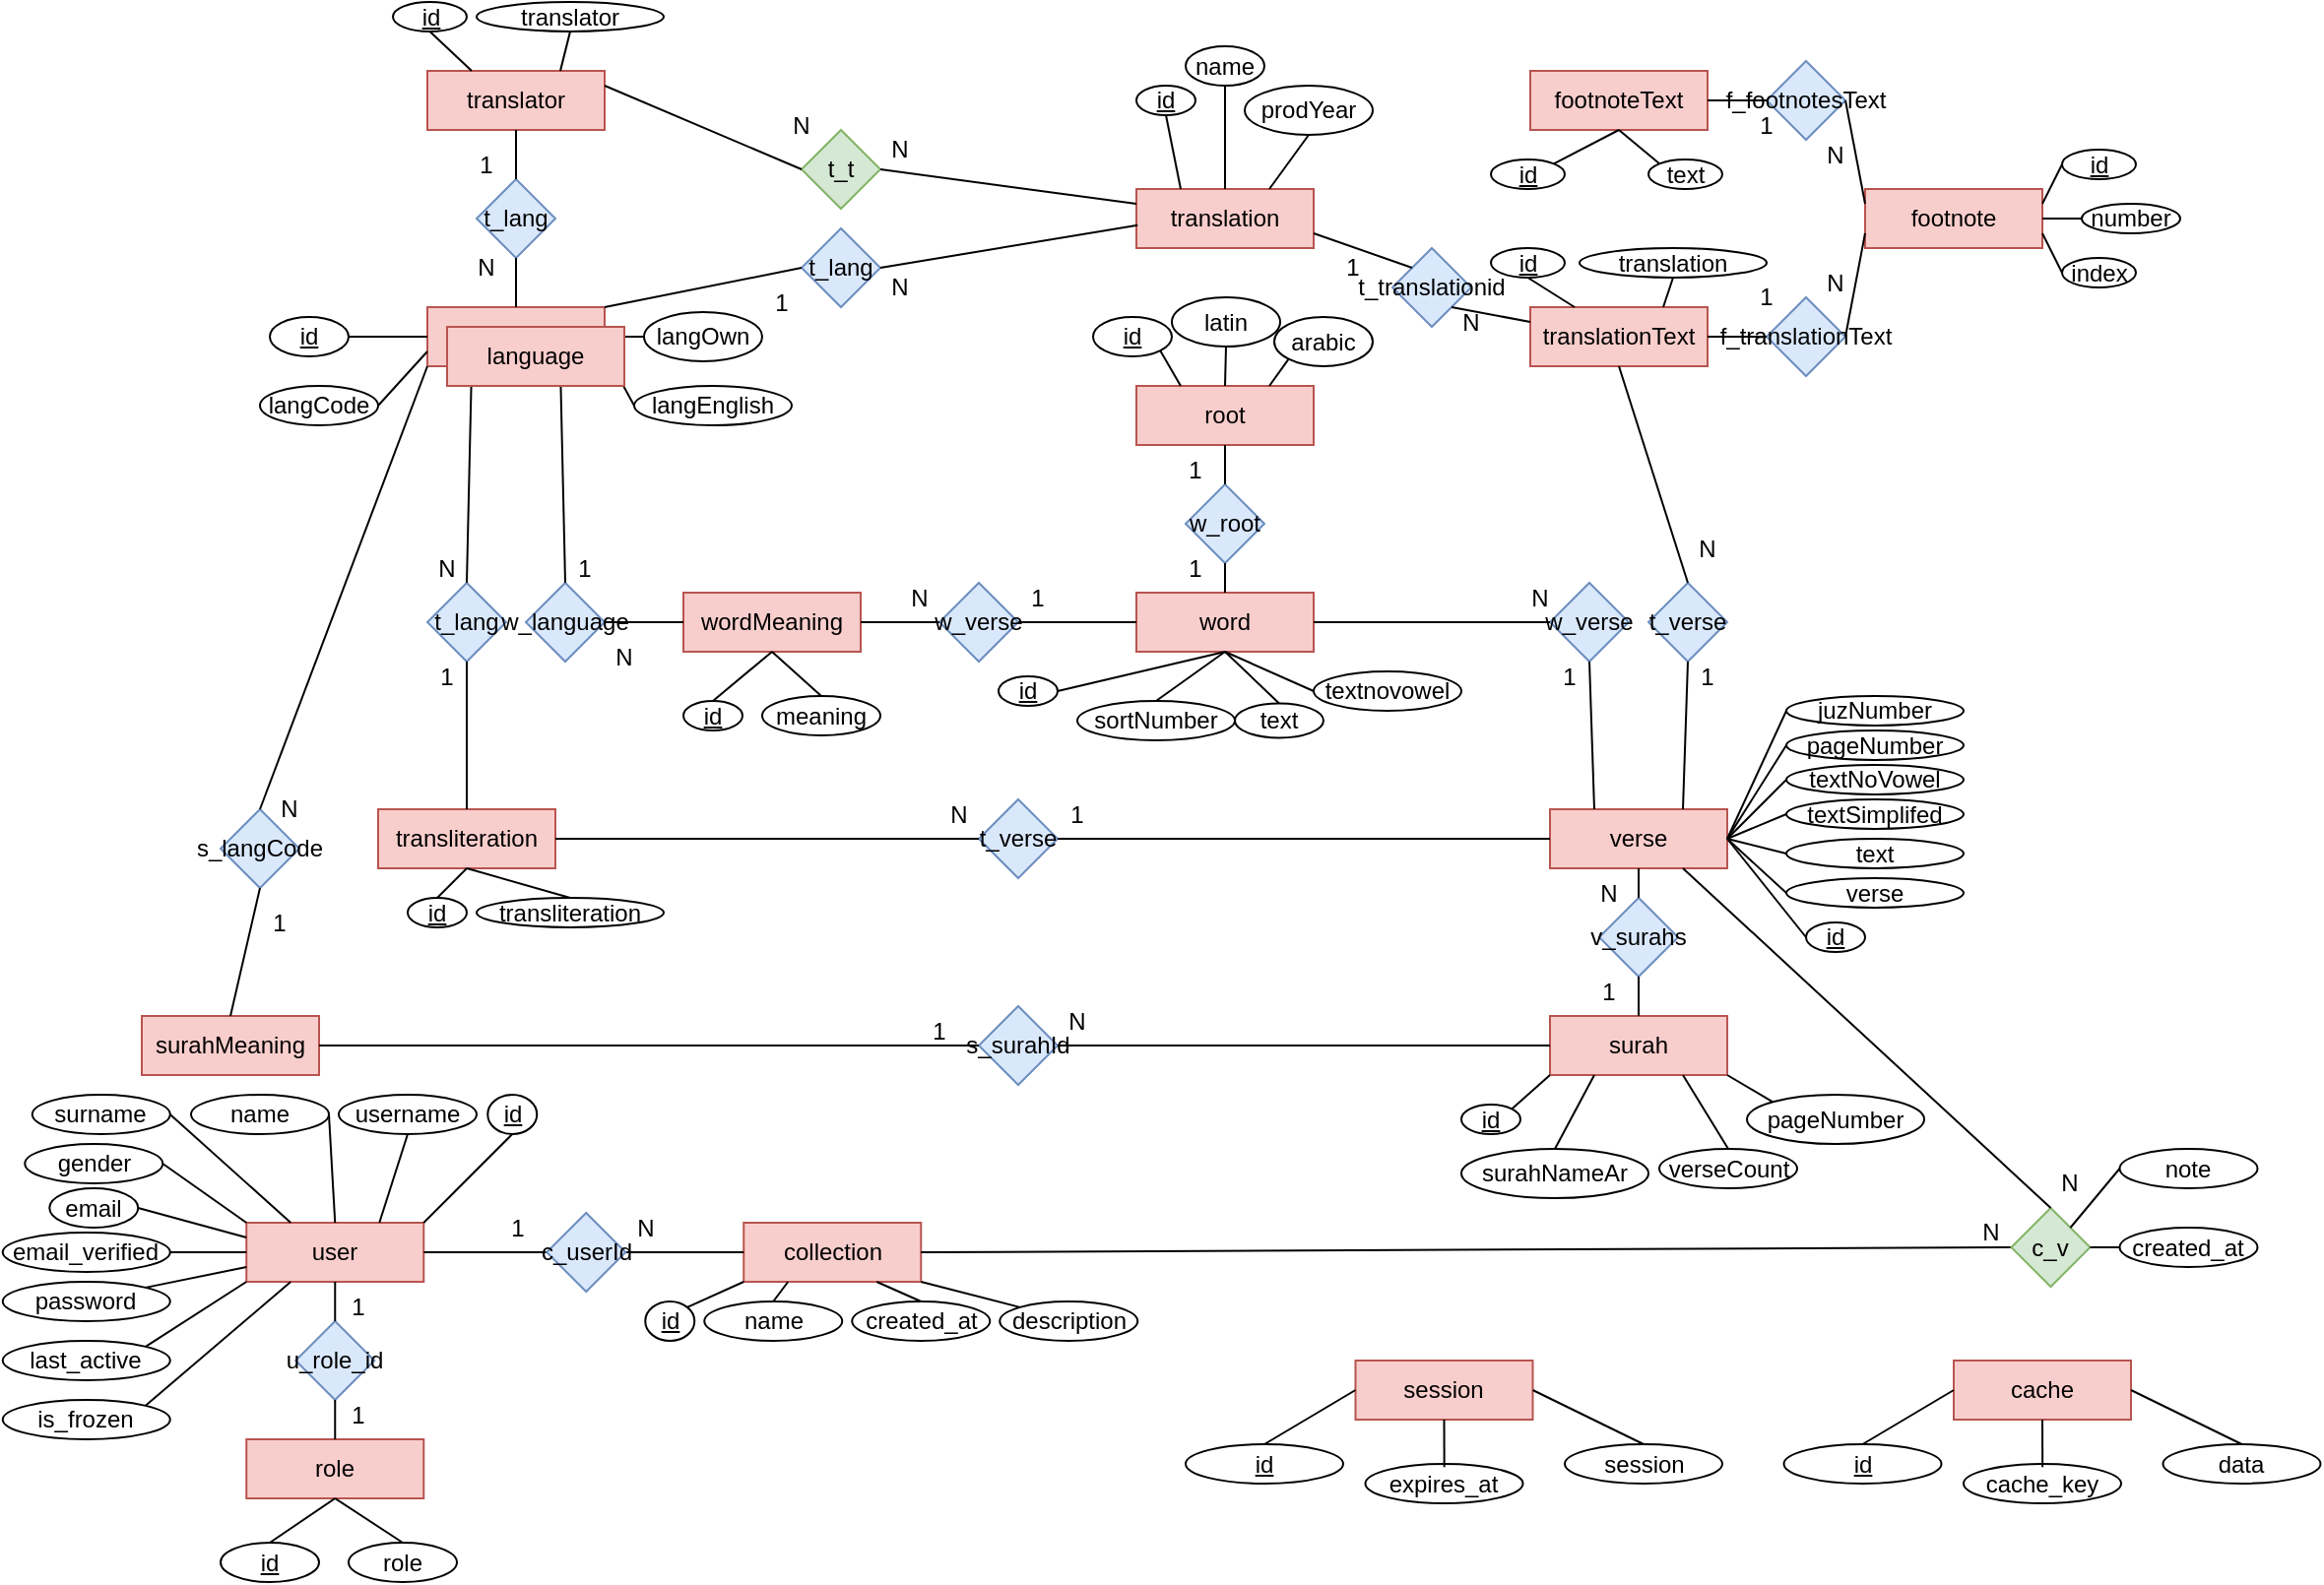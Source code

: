 <mxfile version="24.7.10">
  <diagram name="Page-1" id="Lbz4s9x_JRNStsEHYejV">
    <mxGraphModel dx="1954" dy="1129" grid="1" gridSize="10" guides="1" tooltips="1" connect="1" arrows="1" fold="1" page="1" pageScale="1" pageWidth="850" pageHeight="1100" math="0" shadow="0">
      <root>
        <mxCell id="0" />
        <mxCell id="1" parent="0" />
        <mxCell id="kabflVCg3d9FJCxfPINH-1" value="footnote" style="rounded=0;whiteSpace=wrap;html=1;fillColor=#f8cecc;strokeColor=#b85450;" parent="1" vertex="1">
          <mxGeometry x="965" y="95" width="90" height="30" as="geometry" />
        </mxCell>
        <mxCell id="kabflVCg3d9FJCxfPINH-2" value="footnoteText" style="rounded=0;whiteSpace=wrap;html=1;fillColor=#f8cecc;strokeColor=#b85450;" parent="1" vertex="1">
          <mxGeometry x="795" y="35" width="90" height="30" as="geometry" />
        </mxCell>
        <mxCell id="kabflVCg3d9FJCxfPINH-3" value="translationText" style="rounded=0;whiteSpace=wrap;html=1;fillColor=#f8cecc;strokeColor=#b85450;" parent="1" vertex="1">
          <mxGeometry x="795" y="155" width="90" height="30" as="geometry" />
        </mxCell>
        <mxCell id="kabflVCg3d9FJCxfPINH-4" value="f_translationText" style="rhombus;whiteSpace=wrap;html=1;fillColor=#dae8fc;strokeColor=#6c8ebf;" parent="1" vertex="1">
          <mxGeometry x="915" y="150" width="40" height="40" as="geometry" />
        </mxCell>
        <mxCell id="kabflVCg3d9FJCxfPINH-5" value="f_footnotesText" style="rhombus;whiteSpace=wrap;html=1;fillColor=#dae8fc;strokeColor=#6c8ebf;" parent="1" vertex="1">
          <mxGeometry x="915" y="30" width="40" height="40" as="geometry" />
        </mxCell>
        <mxCell id="kabflVCg3d9FJCxfPINH-6" value="" style="endArrow=none;html=1;rounded=0;entryX=0;entryY=0.25;entryDx=0;entryDy=0;exitX=1;exitY=0.5;exitDx=0;exitDy=0;" parent="1" source="kabflVCg3d9FJCxfPINH-5" target="kabflVCg3d9FJCxfPINH-1" edge="1">
          <mxGeometry width="50" height="50" relative="1" as="geometry">
            <mxPoint x="825" y="385" as="sourcePoint" />
            <mxPoint x="875" y="335" as="targetPoint" />
          </mxGeometry>
        </mxCell>
        <mxCell id="kabflVCg3d9FJCxfPINH-7" value="" style="endArrow=none;html=1;rounded=0;entryX=0;entryY=0.75;entryDx=0;entryDy=0;exitX=1;exitY=0.5;exitDx=0;exitDy=0;" parent="1" source="kabflVCg3d9FJCxfPINH-4" target="kabflVCg3d9FJCxfPINH-1" edge="1">
          <mxGeometry width="50" height="50" relative="1" as="geometry">
            <mxPoint x="825" y="385" as="sourcePoint" />
            <mxPoint x="875" y="335" as="targetPoint" />
          </mxGeometry>
        </mxCell>
        <mxCell id="kabflVCg3d9FJCxfPINH-8" value="" style="endArrow=none;html=1;rounded=0;entryX=0;entryY=0.5;entryDx=0;entryDy=0;exitX=1;exitY=0.5;exitDx=0;exitDy=0;" parent="1" source="kabflVCg3d9FJCxfPINH-3" target="kabflVCg3d9FJCxfPINH-4" edge="1">
          <mxGeometry width="50" height="50" relative="1" as="geometry">
            <mxPoint x="825" y="385" as="sourcePoint" />
            <mxPoint x="875" y="335" as="targetPoint" />
          </mxGeometry>
        </mxCell>
        <mxCell id="kabflVCg3d9FJCxfPINH-9" value="" style="endArrow=none;html=1;rounded=0;entryX=0;entryY=0.5;entryDx=0;entryDy=0;exitX=1;exitY=0.5;exitDx=0;exitDy=0;" parent="1" source="kabflVCg3d9FJCxfPINH-2" target="kabflVCg3d9FJCxfPINH-5" edge="1">
          <mxGeometry width="50" height="50" relative="1" as="geometry">
            <mxPoint x="825" y="385" as="sourcePoint" />
            <mxPoint x="875" y="335" as="targetPoint" />
          </mxGeometry>
        </mxCell>
        <mxCell id="kabflVCg3d9FJCxfPINH-10" value="translation" style="rounded=0;whiteSpace=wrap;html=1;fillColor=#f8cecc;strokeColor=#b85450;" parent="1" vertex="1">
          <mxGeometry x="595" y="95" width="90" height="30" as="geometry" />
        </mxCell>
        <mxCell id="kabflVCg3d9FJCxfPINH-14" value="language" style="rounded=0;whiteSpace=wrap;html=1;fillColor=#f8cecc;strokeColor=#b85450;" parent="1" vertex="1">
          <mxGeometry x="235" y="155" width="90" height="30" as="geometry" />
        </mxCell>
        <mxCell id="kabflVCg3d9FJCxfPINH-15" value="t_lang" style="rhombus;whiteSpace=wrap;html=1;fillColor=#dae8fc;strokeColor=#6c8ebf;" parent="1" vertex="1">
          <mxGeometry x="425" y="115" width="40" height="40" as="geometry" />
        </mxCell>
        <mxCell id="kabflVCg3d9FJCxfPINH-16" value="" style="endArrow=none;html=1;rounded=0;exitX=1;exitY=0.5;exitDx=0;exitDy=0;entryX=0.007;entryY=0.613;entryDx=0;entryDy=0;entryPerimeter=0;" parent="1" source="kabflVCg3d9FJCxfPINH-15" target="kabflVCg3d9FJCxfPINH-10" edge="1">
          <mxGeometry width="50" height="50" relative="1" as="geometry">
            <mxPoint x="835" y="165" as="sourcePoint" />
            <mxPoint x="630" y="175" as="targetPoint" />
          </mxGeometry>
        </mxCell>
        <mxCell id="kabflVCg3d9FJCxfPINH-17" value="" style="endArrow=none;html=1;rounded=0;entryX=1;entryY=0;entryDx=0;entryDy=0;exitX=0;exitY=0.5;exitDx=0;exitDy=0;" parent="1" source="kabflVCg3d9FJCxfPINH-15" target="kabflVCg3d9FJCxfPINH-14" edge="1">
          <mxGeometry width="50" height="50" relative="1" as="geometry">
            <mxPoint x="835" y="165" as="sourcePoint" />
            <mxPoint x="885" y="115" as="targetPoint" />
          </mxGeometry>
        </mxCell>
        <mxCell id="kabflVCg3d9FJCxfPINH-18" value="t_translationid" style="rhombus;whiteSpace=wrap;html=1;fillColor=#dae8fc;strokeColor=#6c8ebf;" parent="1" vertex="1">
          <mxGeometry x="725" y="125" width="40" height="40" as="geometry" />
        </mxCell>
        <mxCell id="kabflVCg3d9FJCxfPINH-19" value="" style="endArrow=none;html=1;rounded=0;exitX=1;exitY=0.75;exitDx=0;exitDy=0;entryX=0;entryY=0;entryDx=0;entryDy=0;" parent="1" source="kabflVCg3d9FJCxfPINH-10" target="kabflVCg3d9FJCxfPINH-18" edge="1">
          <mxGeometry width="50" height="50" relative="1" as="geometry">
            <mxPoint x="775" y="245" as="sourcePoint" />
            <mxPoint x="825" y="195" as="targetPoint" />
          </mxGeometry>
        </mxCell>
        <mxCell id="kabflVCg3d9FJCxfPINH-20" value="" style="endArrow=none;html=1;rounded=0;exitX=1;exitY=1;exitDx=0;exitDy=0;entryX=0;entryY=0.25;entryDx=0;entryDy=0;" parent="1" source="kabflVCg3d9FJCxfPINH-18" target="kabflVCg3d9FJCxfPINH-3" edge="1">
          <mxGeometry width="50" height="50" relative="1" as="geometry">
            <mxPoint x="775" y="245" as="sourcePoint" />
            <mxPoint x="825" y="195" as="targetPoint" />
          </mxGeometry>
        </mxCell>
        <mxCell id="kabflVCg3d9FJCxfPINH-21" value="verse" style="rounded=0;whiteSpace=wrap;html=1;fillColor=#f8cecc;strokeColor=#b85450;" parent="1" vertex="1">
          <mxGeometry x="805" y="410" width="90" height="30" as="geometry" />
        </mxCell>
        <mxCell id="kabflVCg3d9FJCxfPINH-22" value="t_verse" style="rhombus;whiteSpace=wrap;html=1;fillColor=#dae8fc;strokeColor=#6c8ebf;" parent="1" vertex="1">
          <mxGeometry x="855" y="295" width="40" height="40" as="geometry" />
        </mxCell>
        <mxCell id="kabflVCg3d9FJCxfPINH-23" value="" style="endArrow=none;html=1;rounded=0;entryX=0.5;entryY=1;entryDx=0;entryDy=0;exitX=0.5;exitY=0;exitDx=0;exitDy=0;" parent="1" source="kabflVCg3d9FJCxfPINH-22" target="kabflVCg3d9FJCxfPINH-3" edge="1">
          <mxGeometry width="50" height="50" relative="1" as="geometry">
            <mxPoint x="735" y="385" as="sourcePoint" />
            <mxPoint x="785" y="335" as="targetPoint" />
          </mxGeometry>
        </mxCell>
        <mxCell id="kabflVCg3d9FJCxfPINH-24" value="" style="endArrow=none;html=1;rounded=0;entryX=0.5;entryY=1;entryDx=0;entryDy=0;exitX=0.75;exitY=0;exitDx=0;exitDy=0;" parent="1" source="kabflVCg3d9FJCxfPINH-21" target="kabflVCg3d9FJCxfPINH-22" edge="1">
          <mxGeometry width="50" height="50" relative="1" as="geometry">
            <mxPoint x="735" y="385" as="sourcePoint" />
            <mxPoint x="785" y="335" as="targetPoint" />
          </mxGeometry>
        </mxCell>
        <mxCell id="kabflVCg3d9FJCxfPINH-25" value="t_lang" style="rhombus;whiteSpace=wrap;html=1;fillColor=#dae8fc;strokeColor=#6c8ebf;" parent="1" vertex="1">
          <mxGeometry x="260" y="90" width="40" height="40" as="geometry" />
        </mxCell>
        <mxCell id="kabflVCg3d9FJCxfPINH-26" value="translator" style="rounded=0;whiteSpace=wrap;html=1;fillColor=#f8cecc;strokeColor=#b85450;" parent="1" vertex="1">
          <mxGeometry x="235" y="35" width="90" height="30" as="geometry" />
        </mxCell>
        <mxCell id="kabflVCg3d9FJCxfPINH-27" value="" style="endArrow=none;html=1;rounded=0;entryX=0.5;entryY=1;entryDx=0;entryDy=0;exitX=0.5;exitY=0;exitDx=0;exitDy=0;" parent="1" source="kabflVCg3d9FJCxfPINH-25" target="kabflVCg3d9FJCxfPINH-26" edge="1">
          <mxGeometry width="50" height="50" relative="1" as="geometry">
            <mxPoint x="535" y="245" as="sourcePoint" />
            <mxPoint x="585" y="195" as="targetPoint" />
          </mxGeometry>
        </mxCell>
        <mxCell id="kabflVCg3d9FJCxfPINH-28" value="" style="endArrow=none;html=1;rounded=0;entryX=0.5;entryY=1;entryDx=0;entryDy=0;exitX=0.5;exitY=0;exitDx=0;exitDy=0;" parent="1" source="kabflVCg3d9FJCxfPINH-14" target="kabflVCg3d9FJCxfPINH-25" edge="1">
          <mxGeometry width="50" height="50" relative="1" as="geometry">
            <mxPoint x="535" y="245" as="sourcePoint" />
            <mxPoint x="585" y="195" as="targetPoint" />
          </mxGeometry>
        </mxCell>
        <mxCell id="kabflVCg3d9FJCxfPINH-29" value="t_t" style="rhombus;whiteSpace=wrap;html=1;fillColor=#d5e8d4;strokeColor=#82b366;" parent="1" vertex="1">
          <mxGeometry x="425" y="65" width="40" height="40" as="geometry" />
        </mxCell>
        <mxCell id="kabflVCg3d9FJCxfPINH-30" value="" style="endArrow=none;html=1;rounded=0;entryX=1;entryY=0.25;entryDx=0;entryDy=0;exitX=0;exitY=0.5;exitDx=0;exitDy=0;" parent="1" source="kabflVCg3d9FJCxfPINH-29" target="kabflVCg3d9FJCxfPINH-26" edge="1">
          <mxGeometry width="50" height="50" relative="1" as="geometry">
            <mxPoint x="535" y="245" as="sourcePoint" />
            <mxPoint x="585" y="195" as="targetPoint" />
          </mxGeometry>
        </mxCell>
        <mxCell id="kabflVCg3d9FJCxfPINH-31" value="" style="endArrow=none;html=1;rounded=0;entryX=0;entryY=0.25;entryDx=0;entryDy=0;exitX=1;exitY=0.5;exitDx=0;exitDy=0;" parent="1" source="kabflVCg3d9FJCxfPINH-29" target="kabflVCg3d9FJCxfPINH-10" edge="1">
          <mxGeometry width="50" height="50" relative="1" as="geometry">
            <mxPoint x="535" y="245" as="sourcePoint" />
            <mxPoint x="585" y="195" as="targetPoint" />
          </mxGeometry>
        </mxCell>
        <mxCell id="kabflVCg3d9FJCxfPINH-32" value="transliteration" style="rounded=0;whiteSpace=wrap;html=1;fillColor=#f8cecc;strokeColor=#b85450;" parent="1" vertex="1">
          <mxGeometry x="210" y="410" width="90" height="30" as="geometry" />
        </mxCell>
        <mxCell id="kabflVCg3d9FJCxfPINH-33" value="t_lang" style="rhombus;whiteSpace=wrap;html=1;fillColor=#dae8fc;strokeColor=#6c8ebf;" parent="1" vertex="1">
          <mxGeometry x="235" y="295" width="40" height="40" as="geometry" />
        </mxCell>
        <mxCell id="kabflVCg3d9FJCxfPINH-34" value="t_verse" style="rhombus;whiteSpace=wrap;html=1;fillColor=#dae8fc;strokeColor=#6c8ebf;" parent="1" vertex="1">
          <mxGeometry x="515" y="405" width="40" height="40" as="geometry" />
        </mxCell>
        <mxCell id="kabflVCg3d9FJCxfPINH-35" value="" style="endArrow=none;html=1;rounded=0;entryX=0.5;entryY=1;entryDx=0;entryDy=0;exitX=0.5;exitY=0;exitDx=0;exitDy=0;" parent="1" source="kabflVCg3d9FJCxfPINH-32" target="kabflVCg3d9FJCxfPINH-33" edge="1">
          <mxGeometry width="50" height="50" relative="1" as="geometry">
            <mxPoint x="645" y="385" as="sourcePoint" />
            <mxPoint x="695" y="335" as="targetPoint" />
          </mxGeometry>
        </mxCell>
        <mxCell id="kabflVCg3d9FJCxfPINH-36" value="" style="endArrow=none;html=1;rounded=0;entryX=0.25;entryY=1;entryDx=0;entryDy=0;exitX=0.5;exitY=0;exitDx=0;exitDy=0;" parent="1" source="kabflVCg3d9FJCxfPINH-33" target="kabflVCg3d9FJCxfPINH-14" edge="1">
          <mxGeometry width="50" height="50" relative="1" as="geometry">
            <mxPoint x="645" y="385" as="sourcePoint" />
            <mxPoint x="695" y="335" as="targetPoint" />
          </mxGeometry>
        </mxCell>
        <mxCell id="kabflVCg3d9FJCxfPINH-37" value="" style="endArrow=none;html=1;rounded=0;entryX=0;entryY=0.5;entryDx=0;entryDy=0;exitX=1;exitY=0.5;exitDx=0;exitDy=0;" parent="1" source="kabflVCg3d9FJCxfPINH-32" target="kabflVCg3d9FJCxfPINH-34" edge="1">
          <mxGeometry width="50" height="50" relative="1" as="geometry">
            <mxPoint x="645" y="385" as="sourcePoint" />
            <mxPoint x="695" y="335" as="targetPoint" />
          </mxGeometry>
        </mxCell>
        <mxCell id="kabflVCg3d9FJCxfPINH-38" value="" style="endArrow=none;html=1;rounded=0;entryX=0;entryY=0.5;entryDx=0;entryDy=0;exitX=1;exitY=0.5;exitDx=0;exitDy=0;" parent="1" source="kabflVCg3d9FJCxfPINH-34" target="kabflVCg3d9FJCxfPINH-21" edge="1">
          <mxGeometry width="50" height="50" relative="1" as="geometry">
            <mxPoint x="645" y="385" as="sourcePoint" />
            <mxPoint x="695" y="335" as="targetPoint" />
          </mxGeometry>
        </mxCell>
        <mxCell id="kabflVCg3d9FJCxfPINH-39" value="surah" style="rounded=0;whiteSpace=wrap;html=1;fillColor=#f8cecc;strokeColor=#b85450;" parent="1" vertex="1">
          <mxGeometry x="805" y="515" width="90" height="30" as="geometry" />
        </mxCell>
        <mxCell id="kabflVCg3d9FJCxfPINH-40" value="v_surahs" style="rhombus;whiteSpace=wrap;html=1;fillColor=#dae8fc;strokeColor=#6c8ebf;" parent="1" vertex="1">
          <mxGeometry x="830" y="455" width="40" height="40" as="geometry" />
        </mxCell>
        <mxCell id="kabflVCg3d9FJCxfPINH-41" value="" style="endArrow=none;html=1;rounded=0;entryX=0.5;entryY=1;entryDx=0;entryDy=0;exitX=0.5;exitY=0;exitDx=0;exitDy=0;" parent="1" source="kabflVCg3d9FJCxfPINH-40" target="kabflVCg3d9FJCxfPINH-21" edge="1">
          <mxGeometry width="50" height="50" relative="1" as="geometry">
            <mxPoint x="790" y="415" as="sourcePoint" />
            <mxPoint x="835" y="425" as="targetPoint" />
          </mxGeometry>
        </mxCell>
        <mxCell id="kabflVCg3d9FJCxfPINH-42" value="" style="endArrow=none;html=1;rounded=0;entryX=0.5;entryY=1;entryDx=0;entryDy=0;exitX=0.5;exitY=0;exitDx=0;exitDy=0;" parent="1" source="kabflVCg3d9FJCxfPINH-39" target="kabflVCg3d9FJCxfPINH-40" edge="1">
          <mxGeometry width="50" height="50" relative="1" as="geometry">
            <mxPoint x="785" y="475" as="sourcePoint" />
            <mxPoint x="835" y="425" as="targetPoint" />
          </mxGeometry>
        </mxCell>
        <mxCell id="kabflVCg3d9FJCxfPINH-43" value="word" style="rounded=0;whiteSpace=wrap;html=1;fillColor=#f8cecc;strokeColor=#b85450;" parent="1" vertex="1">
          <mxGeometry x="595" y="300" width="90" height="30" as="geometry" />
        </mxCell>
        <mxCell id="kabflVCg3d9FJCxfPINH-44" value="root" style="rounded=0;whiteSpace=wrap;html=1;fillColor=#f8cecc;strokeColor=#b85450;" parent="1" vertex="1">
          <mxGeometry x="595" y="195" width="90" height="30" as="geometry" />
        </mxCell>
        <mxCell id="kabflVCg3d9FJCxfPINH-45" value="w_verse" style="rhombus;whiteSpace=wrap;html=1;fillColor=#dae8fc;strokeColor=#6c8ebf;" parent="1" vertex="1">
          <mxGeometry x="805" y="295" width="40" height="40" as="geometry" />
        </mxCell>
        <mxCell id="kabflVCg3d9FJCxfPINH-46" value="" style="endArrow=none;html=1;rounded=0;entryX=1;entryY=0.5;entryDx=0;entryDy=0;exitX=0;exitY=0.5;exitDx=0;exitDy=0;" parent="1" source="kabflVCg3d9FJCxfPINH-45" target="kabflVCg3d9FJCxfPINH-43" edge="1">
          <mxGeometry width="50" height="50" relative="1" as="geometry">
            <mxPoint x="865" y="355" as="sourcePoint" />
            <mxPoint x="915" y="305" as="targetPoint" />
          </mxGeometry>
        </mxCell>
        <mxCell id="kabflVCg3d9FJCxfPINH-47" value="w_root" style="rhombus;whiteSpace=wrap;html=1;fillColor=#dae8fc;strokeColor=#6c8ebf;" parent="1" vertex="1">
          <mxGeometry x="620" y="245" width="40" height="40" as="geometry" />
        </mxCell>
        <mxCell id="kabflVCg3d9FJCxfPINH-48" value="" style="endArrow=none;html=1;rounded=0;entryX=0.5;entryY=1;entryDx=0;entryDy=0;exitX=0.5;exitY=0;exitDx=0;exitDy=0;" parent="1" source="kabflVCg3d9FJCxfPINH-43" target="kabflVCg3d9FJCxfPINH-47" edge="1">
          <mxGeometry width="50" height="50" relative="1" as="geometry">
            <mxPoint x="865" y="355" as="sourcePoint" />
            <mxPoint x="915" y="305" as="targetPoint" />
          </mxGeometry>
        </mxCell>
        <mxCell id="kabflVCg3d9FJCxfPINH-49" value="" style="endArrow=none;html=1;rounded=0;entryX=0.5;entryY=1;entryDx=0;entryDy=0;exitX=0.5;exitY=0;exitDx=0;exitDy=0;" parent="1" source="kabflVCg3d9FJCxfPINH-47" target="kabflVCg3d9FJCxfPINH-44" edge="1">
          <mxGeometry width="50" height="50" relative="1" as="geometry">
            <mxPoint x="990" y="415" as="sourcePoint" />
            <mxPoint x="990" y="435" as="targetPoint" />
          </mxGeometry>
        </mxCell>
        <mxCell id="kabflVCg3d9FJCxfPINH-50" value="" style="endArrow=none;html=1;rounded=0;entryX=0.5;entryY=1;entryDx=0;entryDy=0;exitX=0.25;exitY=0;exitDx=0;exitDy=0;" parent="1" source="kabflVCg3d9FJCxfPINH-21" target="kabflVCg3d9FJCxfPINH-45" edge="1">
          <mxGeometry width="50" height="50" relative="1" as="geometry">
            <mxPoint x="705" y="455" as="sourcePoint" />
            <mxPoint x="755" y="405" as="targetPoint" />
          </mxGeometry>
        </mxCell>
        <mxCell id="kabflVCg3d9FJCxfPINH-51" value="wordMeaning" style="rounded=0;whiteSpace=wrap;html=1;fillColor=#f8cecc;strokeColor=#b85450;" parent="1" vertex="1">
          <mxGeometry x="365" y="300" width="90" height="30" as="geometry" />
        </mxCell>
        <mxCell id="kabflVCg3d9FJCxfPINH-52" value="w_verse" style="rhombus;whiteSpace=wrap;html=1;fillColor=#dae8fc;strokeColor=#6c8ebf;" parent="1" vertex="1">
          <mxGeometry x="495" y="295" width="40" height="40" as="geometry" />
        </mxCell>
        <mxCell id="kabflVCg3d9FJCxfPINH-53" value="" style="endArrow=none;html=1;rounded=0;entryX=0;entryY=0.5;entryDx=0;entryDy=0;exitX=1;exitY=0.5;exitDx=0;exitDy=0;" parent="1" source="kabflVCg3d9FJCxfPINH-52" target="kabflVCg3d9FJCxfPINH-43" edge="1">
          <mxGeometry width="50" height="50" relative="1" as="geometry">
            <mxPoint x="625" y="425" as="sourcePoint" />
            <mxPoint x="675" y="375" as="targetPoint" />
          </mxGeometry>
        </mxCell>
        <mxCell id="kabflVCg3d9FJCxfPINH-54" value="w_language" style="rhombus;whiteSpace=wrap;html=1;fillColor=#dae8fc;strokeColor=#6c8ebf;" parent="1" vertex="1">
          <mxGeometry x="285" y="295" width="40" height="40" as="geometry" />
        </mxCell>
        <mxCell id="kabflVCg3d9FJCxfPINH-55" value="" style="endArrow=none;html=1;rounded=0;entryX=0;entryY=0.5;entryDx=0;entryDy=0;exitX=1;exitY=0.5;exitDx=0;exitDy=0;" parent="1" source="kabflVCg3d9FJCxfPINH-54" target="kabflVCg3d9FJCxfPINH-51" edge="1">
          <mxGeometry width="50" height="50" relative="1" as="geometry">
            <mxPoint x="625" y="425" as="sourcePoint" />
            <mxPoint x="675" y="375" as="targetPoint" />
          </mxGeometry>
        </mxCell>
        <mxCell id="kabflVCg3d9FJCxfPINH-56" value="" style="endArrow=none;html=1;rounded=0;entryX=0.75;entryY=1;entryDx=0;entryDy=0;exitX=0.5;exitY=0;exitDx=0;exitDy=0;" parent="1" source="kabflVCg3d9FJCxfPINH-54" target="kabflVCg3d9FJCxfPINH-14" edge="1">
          <mxGeometry width="50" height="50" relative="1" as="geometry">
            <mxPoint x="625" y="425" as="sourcePoint" />
            <mxPoint x="675" y="375" as="targetPoint" />
          </mxGeometry>
        </mxCell>
        <mxCell id="kabflVCg3d9FJCxfPINH-57" value="" style="endArrow=none;html=1;rounded=0;exitX=1;exitY=0.5;exitDx=0;exitDy=0;entryX=0;entryY=0.5;entryDx=0;entryDy=0;" parent="1" source="kabflVCg3d9FJCxfPINH-51" target="kabflVCg3d9FJCxfPINH-52" edge="1">
          <mxGeometry width="50" height="50" relative="1" as="geometry">
            <mxPoint x="715" y="355" as="sourcePoint" />
            <mxPoint x="765" y="305" as="targetPoint" />
          </mxGeometry>
        </mxCell>
        <mxCell id="kabflVCg3d9FJCxfPINH-58" value="&lt;u&gt;id&lt;/u&gt;" style="ellipse;whiteSpace=wrap;html=1;" parent="1" vertex="1">
          <mxGeometry x="525" y="342.5" width="30" height="15" as="geometry" />
        </mxCell>
        <mxCell id="kabflVCg3d9FJCxfPINH-59" value="sortNumber" style="ellipse;whiteSpace=wrap;html=1;" parent="1" vertex="1">
          <mxGeometry x="565" y="355" width="80" height="20" as="geometry" />
        </mxCell>
        <mxCell id="kabflVCg3d9FJCxfPINH-60" value="text" style="ellipse;whiteSpace=wrap;html=1;" parent="1" vertex="1">
          <mxGeometry x="645" y="356.25" width="45" height="17.5" as="geometry" />
        </mxCell>
        <mxCell id="kabflVCg3d9FJCxfPINH-61" value="textnovowel" style="ellipse;whiteSpace=wrap;html=1;" parent="1" vertex="1">
          <mxGeometry x="685" y="340" width="75" height="20" as="geometry" />
        </mxCell>
        <mxCell id="kabflVCg3d9FJCxfPINH-62" value="" style="endArrow=none;html=1;rounded=0;entryX=0.5;entryY=1;entryDx=0;entryDy=0;exitX=1;exitY=0.5;exitDx=0;exitDy=0;" parent="1" source="kabflVCg3d9FJCxfPINH-58" target="kabflVCg3d9FJCxfPINH-43" edge="1">
          <mxGeometry width="50" height="50" relative="1" as="geometry">
            <mxPoint x="615" y="345" as="sourcePoint" />
            <mxPoint x="665" y="295" as="targetPoint" />
          </mxGeometry>
        </mxCell>
        <mxCell id="kabflVCg3d9FJCxfPINH-63" value="" style="endArrow=none;html=1;rounded=0;entryX=0.5;entryY=1;entryDx=0;entryDy=0;exitX=0.5;exitY=0;exitDx=0;exitDy=0;" parent="1" source="kabflVCg3d9FJCxfPINH-59" target="kabflVCg3d9FJCxfPINH-43" edge="1">
          <mxGeometry width="50" height="50" relative="1" as="geometry">
            <mxPoint x="615" y="345" as="sourcePoint" />
            <mxPoint x="665" y="295" as="targetPoint" />
          </mxGeometry>
        </mxCell>
        <mxCell id="kabflVCg3d9FJCxfPINH-64" value="" style="endArrow=none;html=1;rounded=0;entryX=0.5;entryY=0;entryDx=0;entryDy=0;exitX=0.5;exitY=1;exitDx=0;exitDy=0;" parent="1" source="kabflVCg3d9FJCxfPINH-43" target="kabflVCg3d9FJCxfPINH-60" edge="1">
          <mxGeometry width="50" height="50" relative="1" as="geometry">
            <mxPoint x="615" y="345" as="sourcePoint" />
            <mxPoint x="665" y="295" as="targetPoint" />
          </mxGeometry>
        </mxCell>
        <mxCell id="kabflVCg3d9FJCxfPINH-65" value="" style="endArrow=none;html=1;rounded=0;entryX=0;entryY=0.5;entryDx=0;entryDy=0;exitX=0.5;exitY=1;exitDx=0;exitDy=0;" parent="1" source="kabflVCg3d9FJCxfPINH-43" target="kabflVCg3d9FJCxfPINH-61" edge="1">
          <mxGeometry width="50" height="50" relative="1" as="geometry">
            <mxPoint x="615" y="345" as="sourcePoint" />
            <mxPoint x="665" y="295" as="targetPoint" />
          </mxGeometry>
        </mxCell>
        <mxCell id="kabflVCg3d9FJCxfPINH-66" value="&lt;u&gt;id&lt;/u&gt;" style="ellipse;whiteSpace=wrap;html=1;" parent="1" vertex="1">
          <mxGeometry x="365" y="355" width="30" height="15" as="geometry" />
        </mxCell>
        <mxCell id="kabflVCg3d9FJCxfPINH-67" value="meaning" style="ellipse;whiteSpace=wrap;html=1;" parent="1" vertex="1">
          <mxGeometry x="405" y="352.5" width="60" height="20" as="geometry" />
        </mxCell>
        <mxCell id="kabflVCg3d9FJCxfPINH-68" value="" style="endArrow=none;html=1;rounded=0;entryX=0.5;entryY=1;entryDx=0;entryDy=0;exitX=0.5;exitY=0;exitDx=0;exitDy=0;" parent="1" source="kabflVCg3d9FJCxfPINH-66" target="kabflVCg3d9FJCxfPINH-51" edge="1">
          <mxGeometry width="50" height="50" relative="1" as="geometry">
            <mxPoint x="615" y="345" as="sourcePoint" />
            <mxPoint x="665" y="295" as="targetPoint" />
          </mxGeometry>
        </mxCell>
        <mxCell id="kabflVCg3d9FJCxfPINH-69" value="" style="endArrow=none;html=1;rounded=0;entryX=0.5;entryY=1;entryDx=0;entryDy=0;exitX=0.5;exitY=0;exitDx=0;exitDy=0;" parent="1" source="kabflVCg3d9FJCxfPINH-67" target="kabflVCg3d9FJCxfPINH-51" edge="1">
          <mxGeometry width="50" height="50" relative="1" as="geometry">
            <mxPoint x="615" y="345" as="sourcePoint" />
            <mxPoint x="665" y="295" as="targetPoint" />
          </mxGeometry>
        </mxCell>
        <mxCell id="kabflVCg3d9FJCxfPINH-70" value="N" style="text;html=1;align=center;verticalAlign=middle;whiteSpace=wrap;rounded=0;" parent="1" vertex="1">
          <mxGeometry x="325" y="325" width="20" height="15" as="geometry" />
        </mxCell>
        <mxCell id="kabflVCg3d9FJCxfPINH-71" value="1" style="text;html=1;align=center;verticalAlign=middle;whiteSpace=wrap;rounded=0;" parent="1" vertex="1">
          <mxGeometry x="305" y="280" width="20" height="15" as="geometry" />
        </mxCell>
        <mxCell id="kabflVCg3d9FJCxfPINH-72" value="1" style="text;html=1;align=center;verticalAlign=middle;whiteSpace=wrap;rounded=0;" parent="1" vertex="1">
          <mxGeometry x="535" y="295" width="20" height="15" as="geometry" />
        </mxCell>
        <mxCell id="kabflVCg3d9FJCxfPINH-73" value="N" style="text;html=1;align=center;verticalAlign=middle;whiteSpace=wrap;rounded=0;" parent="1" vertex="1">
          <mxGeometry x="475" y="295" width="20" height="15" as="geometry" />
        </mxCell>
        <mxCell id="kabflVCg3d9FJCxfPINH-74" value="1" style="text;html=1;align=center;verticalAlign=middle;whiteSpace=wrap;rounded=0;" parent="1" vertex="1">
          <mxGeometry x="615" y="230" width="20" height="15" as="geometry" />
        </mxCell>
        <mxCell id="kabflVCg3d9FJCxfPINH-75" value="1" style="text;html=1;align=center;verticalAlign=middle;whiteSpace=wrap;rounded=0;" parent="1" vertex="1">
          <mxGeometry x="615" y="280" width="20" height="15" as="geometry" />
        </mxCell>
        <mxCell id="kabflVCg3d9FJCxfPINH-76" value="1" style="text;html=1;align=center;verticalAlign=middle;whiteSpace=wrap;rounded=0;" parent="1" vertex="1">
          <mxGeometry x="825" y="495" width="20" height="15" as="geometry" />
        </mxCell>
        <mxCell id="kabflVCg3d9FJCxfPINH-77" value="N" style="text;html=1;align=center;verticalAlign=middle;whiteSpace=wrap;rounded=0;" parent="1" vertex="1">
          <mxGeometry x="825" y="445" width="20" height="15" as="geometry" />
        </mxCell>
        <mxCell id="kabflVCg3d9FJCxfPINH-78" value="N" style="text;html=1;align=center;verticalAlign=middle;whiteSpace=wrap;rounded=0;" parent="1" vertex="1">
          <mxGeometry x="235" y="280" width="20" height="15" as="geometry" />
        </mxCell>
        <mxCell id="kabflVCg3d9FJCxfPINH-79" value="1" style="text;html=1;align=center;verticalAlign=middle;whiteSpace=wrap;rounded=0;" parent="1" vertex="1">
          <mxGeometry x="235" y="335" width="20" height="15" as="geometry" />
        </mxCell>
        <mxCell id="kabflVCg3d9FJCxfPINH-80" value="N" style="text;html=1;align=center;verticalAlign=middle;whiteSpace=wrap;rounded=0;" parent="1" vertex="1">
          <mxGeometry x="495" y="405" width="20" height="15" as="geometry" />
        </mxCell>
        <mxCell id="kabflVCg3d9FJCxfPINH-81" value="1" style="text;html=1;align=center;verticalAlign=middle;whiteSpace=wrap;rounded=0;" parent="1" vertex="1">
          <mxGeometry x="555" y="405" width="20" height="15" as="geometry" />
        </mxCell>
        <mxCell id="kabflVCg3d9FJCxfPINH-82" value="N" style="text;html=1;align=center;verticalAlign=middle;whiteSpace=wrap;rounded=0;" parent="1" vertex="1">
          <mxGeometry x="415" y="55" width="20" height="15" as="geometry" />
        </mxCell>
        <mxCell id="kabflVCg3d9FJCxfPINH-83" value="N" style="text;html=1;align=center;verticalAlign=middle;whiteSpace=wrap;rounded=0;" parent="1" vertex="1">
          <mxGeometry x="465" y="67.5" width="20" height="15" as="geometry" />
        </mxCell>
        <mxCell id="kabflVCg3d9FJCxfPINH-84" value="N" style="text;html=1;align=center;verticalAlign=middle;whiteSpace=wrap;rounded=0;" parent="1" vertex="1">
          <mxGeometry x="255" y="127.5" width="20" height="15" as="geometry" />
        </mxCell>
        <mxCell id="kabflVCg3d9FJCxfPINH-85" value="1" style="text;html=1;align=center;verticalAlign=middle;whiteSpace=wrap;rounded=0;" parent="1" vertex="1">
          <mxGeometry x="255" y="75" width="20" height="15" as="geometry" />
        </mxCell>
        <mxCell id="kabflVCg3d9FJCxfPINH-86" value="&lt;u&gt;id&lt;/u&gt;" style="ellipse;whiteSpace=wrap;html=1;" parent="1" vertex="1">
          <mxGeometry x="935" y="467.5" width="30" height="15" as="geometry" />
        </mxCell>
        <mxCell id="kabflVCg3d9FJCxfPINH-87" value="verse" style="ellipse;whiteSpace=wrap;html=1;" parent="1" vertex="1">
          <mxGeometry x="925" y="445" width="90" height="15" as="geometry" />
        </mxCell>
        <mxCell id="kabflVCg3d9FJCxfPINH-88" value="text" style="ellipse;whiteSpace=wrap;html=1;" parent="1" vertex="1">
          <mxGeometry x="925" y="425" width="90" height="15" as="geometry" />
        </mxCell>
        <mxCell id="kabflVCg3d9FJCxfPINH-89" value="textSimplifed" style="ellipse;whiteSpace=wrap;html=1;" parent="1" vertex="1">
          <mxGeometry x="925" y="405" width="90" height="15" as="geometry" />
        </mxCell>
        <mxCell id="kabflVCg3d9FJCxfPINH-90" value="textNoVowel" style="ellipse;whiteSpace=wrap;html=1;" parent="1" vertex="1">
          <mxGeometry x="925" y="387.5" width="90" height="15" as="geometry" />
        </mxCell>
        <mxCell id="kabflVCg3d9FJCxfPINH-91" value="pageNumber" style="ellipse;whiteSpace=wrap;html=1;" parent="1" vertex="1">
          <mxGeometry x="925" y="370" width="90" height="15" as="geometry" />
        </mxCell>
        <mxCell id="kabflVCg3d9FJCxfPINH-92" value="juzNumber" style="ellipse;whiteSpace=wrap;html=1;" parent="1" vertex="1">
          <mxGeometry x="925" y="352.5" width="90" height="15" as="geometry" />
        </mxCell>
        <mxCell id="kabflVCg3d9FJCxfPINH-93" value="" style="endArrow=none;html=1;rounded=0;entryX=1;entryY=0.5;entryDx=0;entryDy=0;exitX=0;exitY=0.5;exitDx=0;exitDy=0;" parent="1" source="kabflVCg3d9FJCxfPINH-86" target="kabflVCg3d9FJCxfPINH-21" edge="1">
          <mxGeometry width="50" height="50" relative="1" as="geometry">
            <mxPoint x="925" y="475" as="sourcePoint" />
            <mxPoint x="1015" y="395" as="targetPoint" />
          </mxGeometry>
        </mxCell>
        <mxCell id="kabflVCg3d9FJCxfPINH-94" value="" style="endArrow=none;html=1;rounded=0;exitX=1;exitY=0.5;exitDx=0;exitDy=0;entryX=0;entryY=0.5;entryDx=0;entryDy=0;" parent="1" source="kabflVCg3d9FJCxfPINH-21" target="kabflVCg3d9FJCxfPINH-87" edge="1">
          <mxGeometry width="50" height="50" relative="1" as="geometry">
            <mxPoint x="965" y="445" as="sourcePoint" />
            <mxPoint x="1015" y="395" as="targetPoint" />
          </mxGeometry>
        </mxCell>
        <mxCell id="kabflVCg3d9FJCxfPINH-95" value="" style="endArrow=none;html=1;rounded=0;exitX=1;exitY=0.5;exitDx=0;exitDy=0;entryX=0;entryY=0.5;entryDx=0;entryDy=0;" parent="1" source="kabflVCg3d9FJCxfPINH-21" target="kabflVCg3d9FJCxfPINH-88" edge="1">
          <mxGeometry width="50" height="50" relative="1" as="geometry">
            <mxPoint x="965" y="445" as="sourcePoint" />
            <mxPoint x="1015" y="395" as="targetPoint" />
          </mxGeometry>
        </mxCell>
        <mxCell id="kabflVCg3d9FJCxfPINH-96" value="" style="endArrow=none;html=1;rounded=0;exitX=1;exitY=0.5;exitDx=0;exitDy=0;entryX=0;entryY=0.5;entryDx=0;entryDy=0;" parent="1" source="kabflVCg3d9FJCxfPINH-21" target="kabflVCg3d9FJCxfPINH-89" edge="1">
          <mxGeometry width="50" height="50" relative="1" as="geometry">
            <mxPoint x="965" y="445" as="sourcePoint" />
            <mxPoint x="1015" y="395" as="targetPoint" />
          </mxGeometry>
        </mxCell>
        <mxCell id="kabflVCg3d9FJCxfPINH-97" value="" style="endArrow=none;html=1;rounded=0;exitX=1;exitY=0.5;exitDx=0;exitDy=0;entryX=0;entryY=0.5;entryDx=0;entryDy=0;" parent="1" source="kabflVCg3d9FJCxfPINH-21" target="kabflVCg3d9FJCxfPINH-90" edge="1">
          <mxGeometry width="50" height="50" relative="1" as="geometry">
            <mxPoint x="905" y="405" as="sourcePoint" />
            <mxPoint x="1025" y="375" as="targetPoint" />
          </mxGeometry>
        </mxCell>
        <mxCell id="kabflVCg3d9FJCxfPINH-98" value="" style="endArrow=none;html=1;rounded=0;entryX=1;entryY=0.5;entryDx=0;entryDy=0;exitX=0;exitY=0.5;exitDx=0;exitDy=0;" parent="1" source="kabflVCg3d9FJCxfPINH-91" target="kabflVCg3d9FJCxfPINH-21" edge="1">
          <mxGeometry width="50" height="50" relative="1" as="geometry">
            <mxPoint x="965" y="445" as="sourcePoint" />
            <mxPoint x="1015" y="395" as="targetPoint" />
          </mxGeometry>
        </mxCell>
        <mxCell id="kabflVCg3d9FJCxfPINH-99" value="" style="endArrow=none;html=1;rounded=0;exitX=1;exitY=0.5;exitDx=0;exitDy=0;entryX=0;entryY=0.5;entryDx=0;entryDy=0;" parent="1" source="kabflVCg3d9FJCxfPINH-21" target="kabflVCg3d9FJCxfPINH-92" edge="1">
          <mxGeometry width="50" height="50" relative="1" as="geometry">
            <mxPoint x="965" y="445" as="sourcePoint" />
            <mxPoint x="1015" y="395" as="targetPoint" />
          </mxGeometry>
        </mxCell>
        <mxCell id="kabflVCg3d9FJCxfPINH-100" value="&lt;u&gt;id&lt;/u&gt;" style="ellipse;whiteSpace=wrap;html=1;" parent="1" vertex="1">
          <mxGeometry x="225" y="455" width="30" height="15" as="geometry" />
        </mxCell>
        <mxCell id="kabflVCg3d9FJCxfPINH-101" value="transliteration" style="ellipse;whiteSpace=wrap;html=1;" parent="1" vertex="1">
          <mxGeometry x="260" y="455" width="95" height="15" as="geometry" />
        </mxCell>
        <mxCell id="kabflVCg3d9FJCxfPINH-102" value="" style="endArrow=none;html=1;rounded=0;exitX=0.5;exitY=0;exitDx=0;exitDy=0;entryX=0.5;entryY=1;entryDx=0;entryDy=0;" parent="1" source="kabflVCg3d9FJCxfPINH-100" target="kabflVCg3d9FJCxfPINH-32" edge="1">
          <mxGeometry width="50" height="50" relative="1" as="geometry">
            <mxPoint x="395" y="485" as="sourcePoint" />
            <mxPoint x="445" y="435" as="targetPoint" />
          </mxGeometry>
        </mxCell>
        <mxCell id="kabflVCg3d9FJCxfPINH-103" value="" style="endArrow=none;html=1;rounded=0;exitX=0.5;exitY=1;exitDx=0;exitDy=0;entryX=0.5;entryY=0;entryDx=0;entryDy=0;" parent="1" source="kabflVCg3d9FJCxfPINH-32" target="kabflVCg3d9FJCxfPINH-101" edge="1">
          <mxGeometry width="50" height="50" relative="1" as="geometry">
            <mxPoint x="395" y="485" as="sourcePoint" />
            <mxPoint x="445" y="435" as="targetPoint" />
          </mxGeometry>
        </mxCell>
        <mxCell id="kabflVCg3d9FJCxfPINH-104" value="&lt;u&gt;id&lt;/u&gt;" style="ellipse;whiteSpace=wrap;html=1;" parent="1" vertex="1">
          <mxGeometry x="217.5" width="37.5" height="15" as="geometry" />
        </mxCell>
        <mxCell id="kabflVCg3d9FJCxfPINH-105" value="translator" style="ellipse;whiteSpace=wrap;html=1;" parent="1" vertex="1">
          <mxGeometry x="260" width="95" height="15" as="geometry" />
        </mxCell>
        <mxCell id="kabflVCg3d9FJCxfPINH-106" value="" style="endArrow=none;html=1;rounded=0;entryX=0.5;entryY=1;entryDx=0;entryDy=0;exitX=0.25;exitY=0;exitDx=0;exitDy=0;" parent="1" source="kabflVCg3d9FJCxfPINH-26" target="kabflVCg3d9FJCxfPINH-104" edge="1">
          <mxGeometry width="50" height="50" relative="1" as="geometry">
            <mxPoint x="425" y="215" as="sourcePoint" />
            <mxPoint x="475" y="165" as="targetPoint" />
          </mxGeometry>
        </mxCell>
        <mxCell id="kabflVCg3d9FJCxfPINH-107" value="" style="endArrow=none;html=1;rounded=0;entryX=0.5;entryY=1;entryDx=0;entryDy=0;exitX=0.75;exitY=0;exitDx=0;exitDy=0;" parent="1" source="kabflVCg3d9FJCxfPINH-26" target="kabflVCg3d9FJCxfPINH-105" edge="1">
          <mxGeometry width="50" height="50" relative="1" as="geometry">
            <mxPoint x="425" y="215" as="sourcePoint" />
            <mxPoint x="475" y="165" as="targetPoint" />
          </mxGeometry>
        </mxCell>
        <mxCell id="kabflVCg3d9FJCxfPINH-108" value="&lt;u&gt;id&lt;/u&gt;" style="ellipse;whiteSpace=wrap;html=1;" parent="1" vertex="1">
          <mxGeometry x="775" y="125" width="37.5" height="15" as="geometry" />
        </mxCell>
        <mxCell id="kabflVCg3d9FJCxfPINH-109" value="translation" style="ellipse;whiteSpace=wrap;html=1;" parent="1" vertex="1">
          <mxGeometry x="820" y="125" width="95" height="15" as="geometry" />
        </mxCell>
        <mxCell id="kabflVCg3d9FJCxfPINH-110" value="" style="endArrow=none;html=1;rounded=0;entryX=0.5;entryY=1;entryDx=0;entryDy=0;exitX=0.25;exitY=0;exitDx=0;exitDy=0;" parent="1" source="kabflVCg3d9FJCxfPINH-3" target="kabflVCg3d9FJCxfPINH-108" edge="1">
          <mxGeometry width="50" height="50" relative="1" as="geometry">
            <mxPoint x="675" y="255" as="sourcePoint" />
            <mxPoint x="725" y="205" as="targetPoint" />
          </mxGeometry>
        </mxCell>
        <mxCell id="kabflVCg3d9FJCxfPINH-111" value="" style="endArrow=none;html=1;rounded=0;entryX=0.5;entryY=1;entryDx=0;entryDy=0;exitX=0.75;exitY=0;exitDx=0;exitDy=0;" parent="1" source="kabflVCg3d9FJCxfPINH-3" target="kabflVCg3d9FJCxfPINH-109" edge="1">
          <mxGeometry width="50" height="50" relative="1" as="geometry">
            <mxPoint x="675" y="255" as="sourcePoint" />
            <mxPoint x="725" y="205" as="targetPoint" />
          </mxGeometry>
        </mxCell>
        <mxCell id="kabflVCg3d9FJCxfPINH-112" value="N" style="text;html=1;align=center;verticalAlign=middle;whiteSpace=wrap;rounded=0;" parent="1" vertex="1">
          <mxGeometry x="755" y="155" width="20" height="15" as="geometry" />
        </mxCell>
        <mxCell id="kabflVCg3d9FJCxfPINH-113" value="1" style="text;html=1;align=center;verticalAlign=middle;whiteSpace=wrap;rounded=0;" parent="1" vertex="1">
          <mxGeometry x="695" y="127.5" width="20" height="15" as="geometry" />
        </mxCell>
        <mxCell id="kabflVCg3d9FJCxfPINH-114" value="N" style="text;html=1;align=center;verticalAlign=middle;whiteSpace=wrap;rounded=0;" parent="1" vertex="1">
          <mxGeometry x="465" y="137.5" width="20" height="15" as="geometry" />
        </mxCell>
        <mxCell id="kabflVCg3d9FJCxfPINH-115" value="1" style="text;html=1;align=center;verticalAlign=middle;whiteSpace=wrap;rounded=0;" parent="1" vertex="1">
          <mxGeometry x="405" y="145" width="20" height="15" as="geometry" />
        </mxCell>
        <mxCell id="kabflVCg3d9FJCxfPINH-116" value="&lt;u&gt;id&lt;/u&gt;" style="ellipse;whiteSpace=wrap;html=1;" parent="1" vertex="1">
          <mxGeometry x="595" y="42.5" width="30" height="15" as="geometry" />
        </mxCell>
        <mxCell id="kabflVCg3d9FJCxfPINH-117" value="name" style="ellipse;whiteSpace=wrap;html=1;" parent="1" vertex="1">
          <mxGeometry x="620" y="22.5" width="40" height="20" as="geometry" />
        </mxCell>
        <mxCell id="kabflVCg3d9FJCxfPINH-118" value="prodYear" style="ellipse;whiteSpace=wrap;html=1;" parent="1" vertex="1">
          <mxGeometry x="650" y="42.5" width="65" height="25" as="geometry" />
        </mxCell>
        <mxCell id="kabflVCg3d9FJCxfPINH-119" value="" style="endArrow=none;html=1;rounded=0;entryX=0.5;entryY=1;entryDx=0;entryDy=0;exitX=0.25;exitY=0;exitDx=0;exitDy=0;" parent="1" source="kabflVCg3d9FJCxfPINH-10" target="kabflVCg3d9FJCxfPINH-116" edge="1">
          <mxGeometry width="50" height="50" relative="1" as="geometry">
            <mxPoint x="695" y="255" as="sourcePoint" />
            <mxPoint x="745" y="205" as="targetPoint" />
          </mxGeometry>
        </mxCell>
        <mxCell id="kabflVCg3d9FJCxfPINH-120" value="" style="endArrow=none;html=1;rounded=0;entryX=0.5;entryY=1;entryDx=0;entryDy=0;exitX=0.5;exitY=0;exitDx=0;exitDy=0;" parent="1" source="kabflVCg3d9FJCxfPINH-10" target="kabflVCg3d9FJCxfPINH-117" edge="1">
          <mxGeometry width="50" height="50" relative="1" as="geometry">
            <mxPoint x="695" y="255" as="sourcePoint" />
            <mxPoint x="745" y="205" as="targetPoint" />
          </mxGeometry>
        </mxCell>
        <mxCell id="kabflVCg3d9FJCxfPINH-121" value="" style="endArrow=none;html=1;rounded=0;entryX=0.5;entryY=1;entryDx=0;entryDy=0;exitX=0.75;exitY=0;exitDx=0;exitDy=0;" parent="1" source="kabflVCg3d9FJCxfPINH-10" target="kabflVCg3d9FJCxfPINH-118" edge="1">
          <mxGeometry width="50" height="50" relative="1" as="geometry">
            <mxPoint x="695" y="255" as="sourcePoint" />
            <mxPoint x="745" y="205" as="targetPoint" />
          </mxGeometry>
        </mxCell>
        <mxCell id="kabflVCg3d9FJCxfPINH-122" value="&lt;u&gt;id&lt;/u&gt;" style="ellipse;whiteSpace=wrap;html=1;" parent="1" vertex="1">
          <mxGeometry x="760" y="560" width="30" height="15" as="geometry" />
        </mxCell>
        <mxCell id="kabflVCg3d9FJCxfPINH-123" value="surahNameAr" style="ellipse;whiteSpace=wrap;html=1;" parent="1" vertex="1">
          <mxGeometry x="760" y="582.5" width="95" height="25" as="geometry" />
        </mxCell>
        <mxCell id="kabflVCg3d9FJCxfPINH-124" value="verseCount" style="ellipse;whiteSpace=wrap;html=1;" parent="1" vertex="1">
          <mxGeometry x="860.5" y="582.5" width="70" height="20" as="geometry" />
        </mxCell>
        <mxCell id="kabflVCg3d9FJCxfPINH-125" value="pageNumber" style="ellipse;whiteSpace=wrap;html=1;" parent="1" vertex="1">
          <mxGeometry x="905" y="555" width="90" height="25" as="geometry" />
        </mxCell>
        <mxCell id="kabflVCg3d9FJCxfPINH-126" value="" style="endArrow=none;html=1;rounded=0;entryX=0;entryY=1;entryDx=0;entryDy=0;exitX=1;exitY=0;exitDx=0;exitDy=0;" parent="1" source="kabflVCg3d9FJCxfPINH-122" target="kabflVCg3d9FJCxfPINH-39" edge="1">
          <mxGeometry width="50" height="50" relative="1" as="geometry">
            <mxPoint x="695" y="475" as="sourcePoint" />
            <mxPoint x="745" y="425" as="targetPoint" />
          </mxGeometry>
        </mxCell>
        <mxCell id="kabflVCg3d9FJCxfPINH-127" value="" style="endArrow=none;html=1;rounded=0;entryX=0.25;entryY=1;entryDx=0;entryDy=0;exitX=0.5;exitY=0;exitDx=0;exitDy=0;" parent="1" source="kabflVCg3d9FJCxfPINH-123" target="kabflVCg3d9FJCxfPINH-39" edge="1">
          <mxGeometry width="50" height="50" relative="1" as="geometry">
            <mxPoint x="695" y="475" as="sourcePoint" />
            <mxPoint x="745" y="425" as="targetPoint" />
          </mxGeometry>
        </mxCell>
        <mxCell id="kabflVCg3d9FJCxfPINH-128" value="" style="endArrow=none;html=1;rounded=0;entryX=0.75;entryY=1;entryDx=0;entryDy=0;exitX=0.5;exitY=0;exitDx=0;exitDy=0;" parent="1" source="kabflVCg3d9FJCxfPINH-124" target="kabflVCg3d9FJCxfPINH-39" edge="1">
          <mxGeometry width="50" height="50" relative="1" as="geometry">
            <mxPoint x="695" y="475" as="sourcePoint" />
            <mxPoint x="745" y="425" as="targetPoint" />
          </mxGeometry>
        </mxCell>
        <mxCell id="kabflVCg3d9FJCxfPINH-129" value="" style="endArrow=none;html=1;rounded=0;entryX=0;entryY=0;entryDx=0;entryDy=0;exitX=1;exitY=1;exitDx=0;exitDy=0;" parent="1" source="kabflVCg3d9FJCxfPINH-39" target="kabflVCg3d9FJCxfPINH-125" edge="1">
          <mxGeometry width="50" height="50" relative="1" as="geometry">
            <mxPoint x="695" y="475" as="sourcePoint" />
            <mxPoint x="745" y="425" as="targetPoint" />
          </mxGeometry>
        </mxCell>
        <mxCell id="kabflVCg3d9FJCxfPINH-130" value="&lt;u&gt;id&lt;/u&gt;" style="ellipse;whiteSpace=wrap;html=1;" parent="1" vertex="1">
          <mxGeometry x="573" y="160" width="40" height="20" as="geometry" />
        </mxCell>
        <mxCell id="kabflVCg3d9FJCxfPINH-131" value="latin" style="ellipse;whiteSpace=wrap;html=1;" parent="1" vertex="1">
          <mxGeometry x="613" y="150" width="55" height="25" as="geometry" />
        </mxCell>
        <mxCell id="kabflVCg3d9FJCxfPINH-132" value="arabic" style="ellipse;whiteSpace=wrap;html=1;" parent="1" vertex="1">
          <mxGeometry x="665" y="160" width="50" height="25" as="geometry" />
        </mxCell>
        <mxCell id="kabflVCg3d9FJCxfPINH-133" value="" style="endArrow=none;html=1;rounded=0;entryX=1;entryY=1;entryDx=0;entryDy=0;exitX=0.25;exitY=0;exitDx=0;exitDy=0;" parent="1" source="kabflVCg3d9FJCxfPINH-44" target="kabflVCg3d9FJCxfPINH-130" edge="1">
          <mxGeometry width="50" height="50" relative="1" as="geometry">
            <mxPoint x="695" y="285" as="sourcePoint" />
            <mxPoint x="745" y="235" as="targetPoint" />
          </mxGeometry>
        </mxCell>
        <mxCell id="kabflVCg3d9FJCxfPINH-134" value="" style="endArrow=none;html=1;rounded=0;entryX=0.5;entryY=1;entryDx=0;entryDy=0;exitX=0.5;exitY=0;exitDx=0;exitDy=0;" parent="1" source="kabflVCg3d9FJCxfPINH-44" target="kabflVCg3d9FJCxfPINH-131" edge="1">
          <mxGeometry width="50" height="50" relative="1" as="geometry">
            <mxPoint x="695" y="285" as="sourcePoint" />
            <mxPoint x="745" y="235" as="targetPoint" />
          </mxGeometry>
        </mxCell>
        <mxCell id="kabflVCg3d9FJCxfPINH-135" value="" style="endArrow=none;html=1;rounded=0;entryX=0;entryY=1;entryDx=0;entryDy=0;exitX=0.75;exitY=0;exitDx=0;exitDy=0;" parent="1" source="kabflVCg3d9FJCxfPINH-44" target="kabflVCg3d9FJCxfPINH-132" edge="1">
          <mxGeometry width="50" height="50" relative="1" as="geometry">
            <mxPoint x="695" y="285" as="sourcePoint" />
            <mxPoint x="745" y="235" as="targetPoint" />
          </mxGeometry>
        </mxCell>
        <mxCell id="kabflVCg3d9FJCxfPINH-136" value="langCode" style="ellipse;whiteSpace=wrap;html=1;" parent="1" vertex="1">
          <mxGeometry x="150" y="195" width="60" height="20" as="geometry" />
        </mxCell>
        <mxCell id="kabflVCg3d9FJCxfPINH-137" value="&lt;u&gt;id&lt;/u&gt;" style="ellipse;whiteSpace=wrap;html=1;" parent="1" vertex="1">
          <mxGeometry x="155" y="160" width="40" height="20" as="geometry" />
        </mxCell>
        <mxCell id="kabflVCg3d9FJCxfPINH-138" value="langEnglish" style="ellipse;whiteSpace=wrap;html=1;" parent="1" vertex="1">
          <mxGeometry x="340" y="195" width="80" height="20" as="geometry" />
        </mxCell>
        <mxCell id="kabflVCg3d9FJCxfPINH-139" value="langOwn" style="ellipse;whiteSpace=wrap;html=1;" parent="1" vertex="1">
          <mxGeometry x="345" y="157.5" width="60" height="25" as="geometry" />
        </mxCell>
        <mxCell id="kabflVCg3d9FJCxfPINH-140" value="" style="endArrow=none;html=1;rounded=0;entryX=1;entryY=0.5;entryDx=0;entryDy=0;exitX=0;exitY=0.5;exitDx=0;exitDy=0;" parent="1" source="kabflVCg3d9FJCxfPINH-14" target="kabflVCg3d9FJCxfPINH-137" edge="1">
          <mxGeometry width="50" height="50" relative="1" as="geometry">
            <mxPoint x="425" y="285" as="sourcePoint" />
            <mxPoint x="475" y="235" as="targetPoint" />
          </mxGeometry>
        </mxCell>
        <mxCell id="kabflVCg3d9FJCxfPINH-141" value="" style="endArrow=none;html=1;rounded=0;entryX=1;entryY=0.5;entryDx=0;entryDy=0;exitX=0;exitY=0.75;exitDx=0;exitDy=0;" parent="1" source="kabflVCg3d9FJCxfPINH-14" target="kabflVCg3d9FJCxfPINH-136" edge="1">
          <mxGeometry width="50" height="50" relative="1" as="geometry">
            <mxPoint x="425" y="285" as="sourcePoint" />
            <mxPoint x="475" y="235" as="targetPoint" />
          </mxGeometry>
        </mxCell>
        <mxCell id="kabflVCg3d9FJCxfPINH-142" value="" style="endArrow=none;html=1;rounded=0;entryX=1;entryY=0.5;entryDx=0;entryDy=0;exitX=0;exitY=0.5;exitDx=0;exitDy=0;" parent="1" source="kabflVCg3d9FJCxfPINH-139" target="kabflVCg3d9FJCxfPINH-14" edge="1">
          <mxGeometry width="50" height="50" relative="1" as="geometry">
            <mxPoint x="425" y="285" as="sourcePoint" />
            <mxPoint x="475" y="235" as="targetPoint" />
          </mxGeometry>
        </mxCell>
        <mxCell id="kabflVCg3d9FJCxfPINH-143" value="" style="endArrow=none;html=1;rounded=0;entryX=1;entryY=0.75;entryDx=0;entryDy=0;exitX=0;exitY=0.5;exitDx=0;exitDy=0;" parent="1" source="kabflVCg3d9FJCxfPINH-138" target="kabflVCg3d9FJCxfPINH-14" edge="1">
          <mxGeometry width="50" height="50" relative="1" as="geometry">
            <mxPoint x="425" y="285" as="sourcePoint" />
            <mxPoint x="475" y="235" as="targetPoint" />
          </mxGeometry>
        </mxCell>
        <mxCell id="kabflVCg3d9FJCxfPINH-144" value="N" style="text;html=1;align=center;verticalAlign=middle;whiteSpace=wrap;rounded=0;" parent="1" vertex="1">
          <mxGeometry x="940" y="70" width="20" height="15" as="geometry" />
        </mxCell>
        <mxCell id="kabflVCg3d9FJCxfPINH-145" value="1" style="text;html=1;align=center;verticalAlign=middle;whiteSpace=wrap;rounded=0;" parent="1" vertex="1">
          <mxGeometry x="905" y="55" width="20" height="15" as="geometry" />
        </mxCell>
        <mxCell id="kabflVCg3d9FJCxfPINH-146" value="N" style="text;html=1;align=center;verticalAlign=middle;whiteSpace=wrap;rounded=0;" parent="1" vertex="1">
          <mxGeometry x="940" y="135" width="20" height="15" as="geometry" />
        </mxCell>
        <mxCell id="kabflVCg3d9FJCxfPINH-147" value="1" style="text;html=1;align=center;verticalAlign=middle;whiteSpace=wrap;rounded=0;" parent="1" vertex="1">
          <mxGeometry x="905" y="142.5" width="20" height="15" as="geometry" />
        </mxCell>
        <mxCell id="kabflVCg3d9FJCxfPINH-148" value="&lt;u&gt;id&lt;/u&gt;" style="ellipse;whiteSpace=wrap;html=1;" parent="1" vertex="1">
          <mxGeometry x="1065" y="75" width="37.5" height="15" as="geometry" />
        </mxCell>
        <mxCell id="kabflVCg3d9FJCxfPINH-149" value="number" style="ellipse;whiteSpace=wrap;html=1;" parent="1" vertex="1">
          <mxGeometry x="1075" y="102.5" width="50" height="15" as="geometry" />
        </mxCell>
        <mxCell id="kabflVCg3d9FJCxfPINH-150" value="index" style="ellipse;whiteSpace=wrap;html=1;" parent="1" vertex="1">
          <mxGeometry x="1065" y="130" width="37.5" height="15" as="geometry" />
        </mxCell>
        <mxCell id="kabflVCg3d9FJCxfPINH-151" value="" style="endArrow=none;html=1;rounded=0;entryX=0;entryY=0.5;entryDx=0;entryDy=0;exitX=1;exitY=0.25;exitDx=0;exitDy=0;" parent="1" source="kabflVCg3d9FJCxfPINH-1" target="kabflVCg3d9FJCxfPINH-148" edge="1">
          <mxGeometry width="50" height="50" relative="1" as="geometry">
            <mxPoint x="725" y="215" as="sourcePoint" />
            <mxPoint x="775" y="165" as="targetPoint" />
          </mxGeometry>
        </mxCell>
        <mxCell id="kabflVCg3d9FJCxfPINH-152" value="" style="endArrow=none;html=1;rounded=0;entryX=0;entryY=0.5;entryDx=0;entryDy=0;exitX=1;exitY=0.5;exitDx=0;exitDy=0;" parent="1" source="kabflVCg3d9FJCxfPINH-1" target="kabflVCg3d9FJCxfPINH-149" edge="1">
          <mxGeometry width="50" height="50" relative="1" as="geometry">
            <mxPoint x="1065" y="113" as="sourcePoint" />
            <mxPoint x="1075" y="93" as="targetPoint" />
          </mxGeometry>
        </mxCell>
        <mxCell id="kabflVCg3d9FJCxfPINH-153" value="" style="endArrow=none;html=1;rounded=0;entryX=0;entryY=0.5;entryDx=0;entryDy=0;exitX=1;exitY=0.75;exitDx=0;exitDy=0;" parent="1" source="kabflVCg3d9FJCxfPINH-1" target="kabflVCg3d9FJCxfPINH-150" edge="1">
          <mxGeometry width="50" height="50" relative="1" as="geometry">
            <mxPoint x="1065" y="120" as="sourcePoint" />
            <mxPoint x="1085" y="120" as="targetPoint" />
          </mxGeometry>
        </mxCell>
        <mxCell id="kabflVCg3d9FJCxfPINH-154" value="&lt;u&gt;id&lt;/u&gt;" style="ellipse;whiteSpace=wrap;html=1;" parent="1" vertex="1">
          <mxGeometry x="775" y="80" width="37.5" height="15" as="geometry" />
        </mxCell>
        <mxCell id="kabflVCg3d9FJCxfPINH-155" value="text" style="ellipse;whiteSpace=wrap;html=1;" parent="1" vertex="1">
          <mxGeometry x="855" y="80" width="37.5" height="15" as="geometry" />
        </mxCell>
        <mxCell id="kabflVCg3d9FJCxfPINH-156" value="" style="endArrow=none;html=1;rounded=0;entryX=0.5;entryY=1;entryDx=0;entryDy=0;exitX=1;exitY=0;exitDx=0;exitDy=0;" parent="1" source="kabflVCg3d9FJCxfPINH-154" target="kabflVCg3d9FJCxfPINH-2" edge="1">
          <mxGeometry width="50" height="50" relative="1" as="geometry">
            <mxPoint x="725" y="215" as="sourcePoint" />
            <mxPoint x="775" y="165" as="targetPoint" />
          </mxGeometry>
        </mxCell>
        <mxCell id="kabflVCg3d9FJCxfPINH-157" value="" style="endArrow=none;html=1;rounded=0;entryX=0.5;entryY=1;entryDx=0;entryDy=0;exitX=0;exitY=0;exitDx=0;exitDy=0;" parent="1" source="kabflVCg3d9FJCxfPINH-155" target="kabflVCg3d9FJCxfPINH-2" edge="1">
          <mxGeometry width="50" height="50" relative="1" as="geometry">
            <mxPoint x="725" y="215" as="sourcePoint" />
            <mxPoint x="775" y="165" as="targetPoint" />
          </mxGeometry>
        </mxCell>
        <mxCell id="XlxZuGBZyvph7IENEDYL-2" value="1" style="text;html=1;align=center;verticalAlign=middle;whiteSpace=wrap;rounded=0;" parent="1" vertex="1">
          <mxGeometry x="875" y="335" width="20" height="15" as="geometry" />
        </mxCell>
        <mxCell id="XlxZuGBZyvph7IENEDYL-3" value="N" style="text;html=1;align=center;verticalAlign=middle;whiteSpace=wrap;rounded=0;" parent="1" vertex="1">
          <mxGeometry x="875" y="270" width="20" height="15" as="geometry" />
        </mxCell>
        <mxCell id="XlxZuGBZyvph7IENEDYL-4" value="N" style="text;html=1;align=center;verticalAlign=middle;whiteSpace=wrap;rounded=0;" parent="1" vertex="1">
          <mxGeometry x="790" y="295" width="20" height="15" as="geometry" />
        </mxCell>
        <mxCell id="XlxZuGBZyvph7IENEDYL-6" value="1" style="text;html=1;align=center;verticalAlign=middle;whiteSpace=wrap;rounded=0;" parent="1" vertex="1">
          <mxGeometry x="805" y="335" width="20" height="15" as="geometry" />
        </mxCell>
        <mxCell id="INKfSrPybgOdngpysdyB-1" value="surahMeaning" style="rounded=0;whiteSpace=wrap;html=1;fillColor=#f8cecc;strokeColor=#b85450;" parent="1" vertex="1">
          <mxGeometry x="90" y="515" width="90" height="30" as="geometry" />
        </mxCell>
        <mxCell id="INKfSrPybgOdngpysdyB-2" value="s_surahId" style="rhombus;whiteSpace=wrap;html=1;fillColor=#dae8fc;strokeColor=#6c8ebf;" parent="1" vertex="1">
          <mxGeometry x="515" y="510" width="40" height="40" as="geometry" />
        </mxCell>
        <mxCell id="INKfSrPybgOdngpysdyB-3" value="s_langCode" style="rhombus;whiteSpace=wrap;html=1;fillColor=#dae8fc;strokeColor=#6c8ebf;" parent="1" vertex="1">
          <mxGeometry x="130" y="410" width="40" height="40" as="geometry" />
        </mxCell>
        <mxCell id="INKfSrPybgOdngpysdyB-4" value="" style="endArrow=none;html=1;rounded=0;exitX=1;exitY=0.5;exitDx=0;exitDy=0;entryX=0;entryY=0.5;entryDx=0;entryDy=0;" parent="1" source="INKfSrPybgOdngpysdyB-2" target="kabflVCg3d9FJCxfPINH-39" edge="1">
          <mxGeometry width="50" height="50" relative="1" as="geometry">
            <mxPoint x="680" y="440" as="sourcePoint" />
            <mxPoint x="730" y="390" as="targetPoint" />
          </mxGeometry>
        </mxCell>
        <mxCell id="INKfSrPybgOdngpysdyB-5" value="" style="endArrow=none;html=1;rounded=0;exitX=1;exitY=0.5;exitDx=0;exitDy=0;entryX=0;entryY=0.5;entryDx=0;entryDy=0;" parent="1" source="INKfSrPybgOdngpysdyB-1" target="INKfSrPybgOdngpysdyB-2" edge="1">
          <mxGeometry width="50" height="50" relative="1" as="geometry">
            <mxPoint x="565" y="540" as="sourcePoint" />
            <mxPoint x="815" y="540" as="targetPoint" />
          </mxGeometry>
        </mxCell>
        <mxCell id="INKfSrPybgOdngpysdyB-7" value="" style="endArrow=none;html=1;rounded=0;exitX=0.5;exitY=0;exitDx=0;exitDy=0;entryX=0.5;entryY=1;entryDx=0;entryDy=0;" parent="1" source="INKfSrPybgOdngpysdyB-1" target="INKfSrPybgOdngpysdyB-3" edge="1">
          <mxGeometry width="50" height="50" relative="1" as="geometry">
            <mxPoint x="190" y="540" as="sourcePoint" />
            <mxPoint x="525" y="540" as="targetPoint" />
          </mxGeometry>
        </mxCell>
        <mxCell id="INKfSrPybgOdngpysdyB-8" value="" style="endArrow=none;html=1;rounded=0;exitX=0.5;exitY=0;exitDx=0;exitDy=0;entryX=0;entryY=1;entryDx=0;entryDy=0;" parent="1" source="INKfSrPybgOdngpysdyB-3" target="kabflVCg3d9FJCxfPINH-14" edge="1">
          <mxGeometry width="50" height="50" relative="1" as="geometry">
            <mxPoint x="145" y="525" as="sourcePoint" />
            <mxPoint x="160" y="460" as="targetPoint" />
          </mxGeometry>
        </mxCell>
        <mxCell id="INKfSrPybgOdngpysdyB-9" value="1" style="text;html=1;align=center;verticalAlign=middle;whiteSpace=wrap;rounded=0;" parent="1" vertex="1">
          <mxGeometry x="150" y="460" width="20" height="15" as="geometry" />
        </mxCell>
        <mxCell id="INKfSrPybgOdngpysdyB-10" value="N" style="text;html=1;align=center;verticalAlign=middle;whiteSpace=wrap;rounded=0;" parent="1" vertex="1">
          <mxGeometry x="155" y="402.5" width="20" height="15" as="geometry" />
        </mxCell>
        <mxCell id="INKfSrPybgOdngpysdyB-11" value="1" style="text;html=1;align=center;verticalAlign=middle;whiteSpace=wrap;rounded=0;" parent="1" vertex="1">
          <mxGeometry x="485" y="515" width="20" height="15" as="geometry" />
        </mxCell>
        <mxCell id="INKfSrPybgOdngpysdyB-12" value="N" style="text;html=1;align=center;verticalAlign=middle;whiteSpace=wrap;rounded=0;" parent="1" vertex="1">
          <mxGeometry x="555" y="510" width="20" height="15" as="geometry" />
        </mxCell>
        <mxCell id="7LryKI5ybol2BuPXeUTU-1" value="user" style="rounded=0;whiteSpace=wrap;html=1;fillColor=#f8cecc;strokeColor=#b85450;" parent="1" vertex="1">
          <mxGeometry x="143.13" y="620" width="90" height="30" as="geometry" />
        </mxCell>
        <mxCell id="7LryKI5ybol2BuPXeUTU-2" value="session" style="rounded=0;whiteSpace=wrap;html=1;fillColor=#f8cecc;strokeColor=#b85450;" parent="1" vertex="1">
          <mxGeometry x="706.25" y="690" width="90" height="30" as="geometry" />
        </mxCell>
        <mxCell id="7LryKI5ybol2BuPXeUTU-6" value="&lt;u&gt;id&lt;/u&gt;" style="ellipse;whiteSpace=wrap;html=1;" parent="1" vertex="1">
          <mxGeometry x="620" y="732.5" width="80" height="20" as="geometry" />
        </mxCell>
        <mxCell id="7LryKI5ybol2BuPXeUTU-8" value="expires_at" style="ellipse;whiteSpace=wrap;html=1;" parent="1" vertex="1">
          <mxGeometry x="711.25" y="742.5" width="80" height="20" as="geometry" />
        </mxCell>
        <mxCell id="7LryKI5ybol2BuPXeUTU-9" value="session" style="ellipse;whiteSpace=wrap;html=1;" parent="1" vertex="1">
          <mxGeometry x="812.5" y="732.5" width="80" height="20" as="geometry" />
        </mxCell>
        <mxCell id="7LryKI5ybol2BuPXeUTU-10" value="&lt;u&gt;id&lt;/u&gt;" style="ellipse;whiteSpace=wrap;html=1;" parent="1" vertex="1">
          <mxGeometry x="265.63" y="555" width="25" height="20" as="geometry" />
        </mxCell>
        <mxCell id="7LryKI5ybol2BuPXeUTU-11" value="username" style="ellipse;whiteSpace=wrap;html=1;" parent="1" vertex="1">
          <mxGeometry x="190" y="555" width="70" height="20" as="geometry" />
        </mxCell>
        <mxCell id="7LryKI5ybol2BuPXeUTU-12" value="name" style="ellipse;whiteSpace=wrap;html=1;" parent="1" vertex="1">
          <mxGeometry x="115" y="555" width="70" height="20" as="geometry" />
        </mxCell>
        <mxCell id="7LryKI5ybol2BuPXeUTU-13" value="surname" style="ellipse;whiteSpace=wrap;html=1;" parent="1" vertex="1">
          <mxGeometry x="34.38" y="555" width="70" height="20" as="geometry" />
        </mxCell>
        <mxCell id="7LryKI5ybol2BuPXeUTU-14" value="gender" style="ellipse;whiteSpace=wrap;html=1;" parent="1" vertex="1">
          <mxGeometry x="30.63" y="580" width="70" height="20" as="geometry" />
        </mxCell>
        <mxCell id="7LryKI5ybol2BuPXeUTU-15" value="email" style="ellipse;whiteSpace=wrap;html=1;" parent="1" vertex="1">
          <mxGeometry x="43.13" y="602.5" width="45" height="20" as="geometry" />
        </mxCell>
        <mxCell id="7LryKI5ybol2BuPXeUTU-16" value="email_verified" style="ellipse;whiteSpace=wrap;html=1;" parent="1" vertex="1">
          <mxGeometry x="19.38" y="625" width="85" height="20" as="geometry" />
        </mxCell>
        <mxCell id="7LryKI5ybol2BuPXeUTU-17" value="password" style="ellipse;whiteSpace=wrap;html=1;" parent="1" vertex="1">
          <mxGeometry x="19.38" y="650" width="85" height="20" as="geometry" />
        </mxCell>
        <mxCell id="7LryKI5ybol2BuPXeUTU-18" value="last_active" style="ellipse;whiteSpace=wrap;html=1;" parent="1" vertex="1">
          <mxGeometry x="19.38" y="680" width="85" height="20" as="geometry" />
        </mxCell>
        <mxCell id="7LryKI5ybol2BuPXeUTU-19" value="is_frozen" style="ellipse;whiteSpace=wrap;html=1;" parent="1" vertex="1">
          <mxGeometry x="19.38" y="710" width="85" height="20" as="geometry" />
        </mxCell>
        <mxCell id="7LryKI5ybol2BuPXeUTU-20" value="" style="endArrow=none;html=1;rounded=0;exitX=0.5;exitY=0;exitDx=0;exitDy=0;entryX=0;entryY=0.5;entryDx=0;entryDy=0;" parent="1" source="7LryKI5ybol2BuPXeUTU-6" target="7LryKI5ybol2BuPXeUTU-2" edge="1">
          <mxGeometry width="50" height="50" relative="1" as="geometry">
            <mxPoint x="631.25" y="382.5" as="sourcePoint" />
            <mxPoint x="646.25" y="317.5" as="targetPoint" />
          </mxGeometry>
        </mxCell>
        <mxCell id="7LryKI5ybol2BuPXeUTU-21" value="" style="endArrow=none;html=1;rounded=0;entryX=0.5;entryY=1;entryDx=0;entryDy=0;exitX=0.501;exitY=0.079;exitDx=0;exitDy=0;exitPerimeter=0;" parent="1" source="7LryKI5ybol2BuPXeUTU-8" target="7LryKI5ybol2BuPXeUTU-2" edge="1">
          <mxGeometry width="50" height="50" relative="1" as="geometry">
            <mxPoint x="616.25" y="427.5" as="sourcePoint" />
            <mxPoint x="586.25" y="455.5" as="targetPoint" />
          </mxGeometry>
        </mxCell>
        <mxCell id="7LryKI5ybol2BuPXeUTU-22" value="" style="endArrow=none;html=1;rounded=0;exitX=0.5;exitY=0;exitDx=0;exitDy=0;entryX=1;entryY=0.5;entryDx=0;entryDy=0;" parent="1" source="7LryKI5ybol2BuPXeUTU-9" target="7LryKI5ybol2BuPXeUTU-2" edge="1">
          <mxGeometry width="50" height="50" relative="1" as="geometry">
            <mxPoint x="631.25" y="487.5" as="sourcePoint" />
            <mxPoint x="631.25" y="470.5" as="targetPoint" />
          </mxGeometry>
        </mxCell>
        <mxCell id="7LryKI5ybol2BuPXeUTU-23" value="" style="endArrow=none;html=1;rounded=0;exitX=0.5;exitY=1;exitDx=0;exitDy=0;entryX=1;entryY=0;entryDx=0;entryDy=0;" parent="1" source="7LryKI5ybol2BuPXeUTU-10" target="7LryKI5ybol2BuPXeUTU-1" edge="1">
          <mxGeometry width="50" height="50" relative="1" as="geometry">
            <mxPoint x="-89.37" y="725" as="sourcePoint" />
            <mxPoint x="-129.37" y="693" as="targetPoint" />
          </mxGeometry>
        </mxCell>
        <mxCell id="7LryKI5ybol2BuPXeUTU-24" value="" style="endArrow=none;html=1;rounded=0;exitX=0.5;exitY=1;exitDx=0;exitDy=0;entryX=0.75;entryY=0;entryDx=0;entryDy=0;" parent="1" source="7LryKI5ybol2BuPXeUTU-11" target="7LryKI5ybol2BuPXeUTU-1" edge="1">
          <mxGeometry width="50" height="50" relative="1" as="geometry">
            <mxPoint x="128.63" y="650" as="sourcePoint" />
            <mxPoint x="180.63" y="678" as="targetPoint" />
          </mxGeometry>
        </mxCell>
        <mxCell id="7LryKI5ybol2BuPXeUTU-25" value="" style="endArrow=none;html=1;rounded=0;exitX=1;exitY=0.5;exitDx=0;exitDy=0;entryX=0.5;entryY=0;entryDx=0;entryDy=0;" parent="1" source="7LryKI5ybol2BuPXeUTU-12" target="7LryKI5ybol2BuPXeUTU-1" edge="1">
          <mxGeometry width="50" height="50" relative="1" as="geometry">
            <mxPoint x="150.63" y="675" as="sourcePoint" />
            <mxPoint x="180.63" y="685" as="targetPoint" />
          </mxGeometry>
        </mxCell>
        <mxCell id="7LryKI5ybol2BuPXeUTU-26" value="" style="endArrow=none;html=1;rounded=0;exitX=1;exitY=0.5;exitDx=0;exitDy=0;entryX=0.25;entryY=0;entryDx=0;entryDy=0;" parent="1" source="7LryKI5ybol2BuPXeUTU-13" target="7LryKI5ybol2BuPXeUTU-1" edge="1">
          <mxGeometry width="50" height="50" relative="1" as="geometry">
            <mxPoint x="150.63" y="698" as="sourcePoint" />
            <mxPoint x="180.63" y="693" as="targetPoint" />
          </mxGeometry>
        </mxCell>
        <mxCell id="7LryKI5ybol2BuPXeUTU-27" value="" style="endArrow=none;html=1;rounded=0;exitX=1;exitY=0.5;exitDx=0;exitDy=0;entryX=0;entryY=0;entryDx=0;entryDy=0;" parent="1" source="7LryKI5ybol2BuPXeUTU-14" target="7LryKI5ybol2BuPXeUTU-1" edge="1">
          <mxGeometry width="50" height="50" relative="1" as="geometry">
            <mxPoint x="150.63" y="723" as="sourcePoint" />
            <mxPoint x="180.63" y="700" as="targetPoint" />
          </mxGeometry>
        </mxCell>
        <mxCell id="7LryKI5ybol2BuPXeUTU-28" value="" style="endArrow=none;html=1;rounded=0;exitX=1;exitY=0.5;exitDx=0;exitDy=0;entryX=0;entryY=0.25;entryDx=0;entryDy=0;" parent="1" source="7LryKI5ybol2BuPXeUTU-15" target="7LryKI5ybol2BuPXeUTU-1" edge="1">
          <mxGeometry width="50" height="50" relative="1" as="geometry">
            <mxPoint x="140.63" y="738" as="sourcePoint" />
            <mxPoint x="180.63" y="708" as="targetPoint" />
          </mxGeometry>
        </mxCell>
        <mxCell id="7LryKI5ybol2BuPXeUTU-29" value="" style="endArrow=none;html=1;rounded=0;exitX=1;exitY=0.5;exitDx=0;exitDy=0;entryX=0;entryY=0.5;entryDx=0;entryDy=0;" parent="1" source="7LryKI5ybol2BuPXeUTU-16" target="7LryKI5ybol2BuPXeUTU-1" edge="1">
          <mxGeometry width="50" height="50" relative="1" as="geometry">
            <mxPoint x="178.63" y="735" as="sourcePoint" />
            <mxPoint x="203.63" y="708" as="targetPoint" />
          </mxGeometry>
        </mxCell>
        <mxCell id="7LryKI5ybol2BuPXeUTU-30" value="" style="endArrow=none;html=1;rounded=0;exitX=1;exitY=0;exitDx=0;exitDy=0;entryX=0;entryY=0.75;entryDx=0;entryDy=0;" parent="1" source="7LryKI5ybol2BuPXeUTU-17" target="7LryKI5ybol2BuPXeUTU-1" edge="1">
          <mxGeometry width="50" height="50" relative="1" as="geometry">
            <mxPoint x="248.63" y="735" as="sourcePoint" />
            <mxPoint x="225.63" y="708" as="targetPoint" />
          </mxGeometry>
        </mxCell>
        <mxCell id="7LryKI5ybol2BuPXeUTU-31" value="" style="endArrow=none;html=1;rounded=0;exitX=1;exitY=0;exitDx=0;exitDy=0;entryX=0;entryY=1;entryDx=0;entryDy=0;" parent="1" source="7LryKI5ybol2BuPXeUTU-18" target="7LryKI5ybol2BuPXeUTU-1" edge="1">
          <mxGeometry width="50" height="50" relative="1" as="geometry">
            <mxPoint x="307.63" y="738" as="sourcePoint" />
            <mxPoint x="248.63" y="708" as="targetPoint" />
          </mxGeometry>
        </mxCell>
        <mxCell id="7LryKI5ybol2BuPXeUTU-32" value="" style="endArrow=none;html=1;rounded=0;exitX=1;exitY=0;exitDx=0;exitDy=0;entryX=0.25;entryY=1;entryDx=0;entryDy=0;" parent="1" source="7LryKI5ybol2BuPXeUTU-19" target="7LryKI5ybol2BuPXeUTU-1" edge="1">
          <mxGeometry width="50" height="50" relative="1" as="geometry">
            <mxPoint x="295.63" y="723" as="sourcePoint" />
            <mxPoint x="270.63" y="708" as="targetPoint" />
          </mxGeometry>
        </mxCell>
        <mxCell id="-UfXDmxEZQgkO4JRB24s-5" value="collection" style="rounded=0;whiteSpace=wrap;html=1;fillColor=#f8cecc;strokeColor=#b85450;" parent="1" vertex="1">
          <mxGeometry x="395.63" y="620" width="90" height="30" as="geometry" />
        </mxCell>
        <mxCell id="-UfXDmxEZQgkO4JRB24s-7" value="" style="endArrow=none;html=1;rounded=0;exitX=1;exitY=0.5;exitDx=0;exitDy=0;entryX=0;entryY=0.5;entryDx=0;entryDy=0;" parent="1" source="7LryKI5ybol2BuPXeUTU-1" target="-UfXDmxEZQgkO4JRB24s-9" edge="1">
          <mxGeometry width="50" height="50" relative="1" as="geometry">
            <mxPoint x="420.63" y="580" as="sourcePoint" />
            <mxPoint x="290.63" y="635" as="targetPoint" />
          </mxGeometry>
        </mxCell>
        <mxCell id="-UfXDmxEZQgkO4JRB24s-8" value="" style="endArrow=none;html=1;rounded=0;entryX=0;entryY=0.5;entryDx=0;entryDy=0;exitX=1;exitY=0.5;exitDx=0;exitDy=0;" parent="1" source="-UfXDmxEZQgkO4JRB24s-9" target="-UfXDmxEZQgkO4JRB24s-5" edge="1">
          <mxGeometry width="50" height="50" relative="1" as="geometry">
            <mxPoint x="340.63" y="635" as="sourcePoint" />
            <mxPoint x="300.63" y="645" as="targetPoint" />
          </mxGeometry>
        </mxCell>
        <mxCell id="-UfXDmxEZQgkO4JRB24s-9" value="c_userId" style="rhombus;whiteSpace=wrap;html=1;fillColor=#dae8fc;strokeColor=#6c8ebf;" parent="1" vertex="1">
          <mxGeometry x="295.63" y="615" width="40" height="40" as="geometry" />
        </mxCell>
        <mxCell id="-UfXDmxEZQgkO4JRB24s-10" value="1" style="text;html=1;align=center;verticalAlign=middle;whiteSpace=wrap;rounded=0;" parent="1" vertex="1">
          <mxGeometry x="270.63" y="615" width="20" height="15" as="geometry" />
        </mxCell>
        <mxCell id="-UfXDmxEZQgkO4JRB24s-11" value="N" style="text;html=1;align=center;verticalAlign=middle;whiteSpace=wrap;rounded=0;" parent="1" vertex="1">
          <mxGeometry x="335.63" y="615" width="20" height="15" as="geometry" />
        </mxCell>
        <mxCell id="-UfXDmxEZQgkO4JRB24s-13" value="" style="endArrow=none;html=1;rounded=0;exitX=1;exitY=0.5;exitDx=0;exitDy=0;entryX=0;entryY=0.5;entryDx=0;entryDy=0;" parent="1" source="-UfXDmxEZQgkO4JRB24s-5" target="-UfXDmxEZQgkO4JRB24s-14" edge="1">
          <mxGeometry width="50" height="50" relative="1" as="geometry">
            <mxPoint x="400" y="590" as="sourcePoint" />
            <mxPoint x="530" y="625" as="targetPoint" />
          </mxGeometry>
        </mxCell>
        <mxCell id="-UfXDmxEZQgkO4JRB24s-14" value="c_v" style="rhombus;whiteSpace=wrap;html=1;fillColor=#d5e8d4;strokeColor=#82b366;" parent="1" vertex="1">
          <mxGeometry x="1039.25" y="612.5" width="40" height="40" as="geometry" />
        </mxCell>
        <mxCell id="-UfXDmxEZQgkO4JRB24s-15" value="" style="endArrow=none;html=1;rounded=0;exitX=0.5;exitY=0;exitDx=0;exitDy=0;entryX=0.75;entryY=1;entryDx=0;entryDy=0;" parent="1" source="-UfXDmxEZQgkO4JRB24s-14" target="kabflVCg3d9FJCxfPINH-21" edge="1">
          <mxGeometry width="50" height="50" relative="1" as="geometry">
            <mxPoint x="465" y="695" as="sourcePoint" />
            <mxPoint x="840" y="650" as="targetPoint" />
          </mxGeometry>
        </mxCell>
        <mxCell id="-UfXDmxEZQgkO4JRB24s-16" value="N" style="text;html=1;align=center;verticalAlign=middle;whiteSpace=wrap;rounded=0;" parent="1" vertex="1">
          <mxGeometry x="1019.25" y="617.5" width="20" height="15" as="geometry" />
        </mxCell>
        <mxCell id="-UfXDmxEZQgkO4JRB24s-17" value="N" style="text;html=1;align=center;verticalAlign=middle;whiteSpace=wrap;rounded=0;" parent="1" vertex="1">
          <mxGeometry x="1059.25" y="592.5" width="20" height="15" as="geometry" />
        </mxCell>
        <mxCell id="-UfXDmxEZQgkO4JRB24s-18" value="&lt;u&gt;id&lt;/u&gt;" style="ellipse;whiteSpace=wrap;html=1;" parent="1" vertex="1">
          <mxGeometry x="345.63" y="660" width="25" height="20" as="geometry" />
        </mxCell>
        <mxCell id="-UfXDmxEZQgkO4JRB24s-19" value="name" style="ellipse;whiteSpace=wrap;html=1;" parent="1" vertex="1">
          <mxGeometry x="375.63" y="660" width="70" height="20" as="geometry" />
        </mxCell>
        <mxCell id="-UfXDmxEZQgkO4JRB24s-20" value="created_at" style="ellipse;whiteSpace=wrap;html=1;" parent="1" vertex="1">
          <mxGeometry x="450.63" y="660" width="70" height="20" as="geometry" />
        </mxCell>
        <mxCell id="-UfXDmxEZQgkO4JRB24s-23" value="" style="endArrow=none;html=1;rounded=0;exitX=1;exitY=0;exitDx=0;exitDy=0;entryX=0;entryY=1;entryDx=0;entryDy=0;" parent="1" source="-UfXDmxEZQgkO4JRB24s-18" target="-UfXDmxEZQgkO4JRB24s-5" edge="1">
          <mxGeometry width="50" height="50" relative="1" as="geometry">
            <mxPoint x="190.63" y="710" as="sourcePoint" />
            <mxPoint x="199.63" y="662" as="targetPoint" />
          </mxGeometry>
        </mxCell>
        <mxCell id="-UfXDmxEZQgkO4JRB24s-24" value="" style="endArrow=none;html=1;rounded=0;exitX=0.5;exitY=0;exitDx=0;exitDy=0;entryX=0.25;entryY=1;entryDx=0;entryDy=0;" parent="1" source="-UfXDmxEZQgkO4JRB24s-19" target="-UfXDmxEZQgkO4JRB24s-5" edge="1">
          <mxGeometry width="50" height="50" relative="1" as="geometry">
            <mxPoint x="376.63" y="673" as="sourcePoint" />
            <mxPoint x="405.63" y="660" as="targetPoint" />
          </mxGeometry>
        </mxCell>
        <mxCell id="-UfXDmxEZQgkO4JRB24s-25" value="" style="endArrow=none;html=1;rounded=0;exitX=0.5;exitY=0;exitDx=0;exitDy=0;entryX=0.75;entryY=1;entryDx=0;entryDy=0;" parent="1" source="-UfXDmxEZQgkO4JRB24s-20" target="-UfXDmxEZQgkO4JRB24s-5" edge="1">
          <mxGeometry width="50" height="50" relative="1" as="geometry">
            <mxPoint x="420.63" y="670" as="sourcePoint" />
            <mxPoint x="428.63" y="660" as="targetPoint" />
          </mxGeometry>
        </mxCell>
        <mxCell id="-UfXDmxEZQgkO4JRB24s-26" value="created_at" style="ellipse;whiteSpace=wrap;html=1;" parent="1" vertex="1">
          <mxGeometry x="1094.25" y="622.5" width="70" height="20" as="geometry" />
        </mxCell>
        <mxCell id="-UfXDmxEZQgkO4JRB24s-27" value="" style="endArrow=none;html=1;rounded=0;exitX=0;exitY=0.5;exitDx=0;exitDy=0;entryX=1;entryY=0.5;entryDx=0;entryDy=0;" parent="1" source="-UfXDmxEZQgkO4JRB24s-26" target="-UfXDmxEZQgkO4JRB24s-14" edge="1">
          <mxGeometry width="50" height="50" relative="1" as="geometry">
            <mxPoint x="394.25" y="672.5" as="sourcePoint" />
            <mxPoint x="372.25" y="662.5" as="targetPoint" />
          </mxGeometry>
        </mxCell>
        <mxCell id="-UfXDmxEZQgkO4JRB24s-28" value="note" style="ellipse;whiteSpace=wrap;html=1;" parent="1" vertex="1">
          <mxGeometry x="1094.25" y="582.5" width="70" height="20" as="geometry" />
        </mxCell>
        <mxCell id="-UfXDmxEZQgkO4JRB24s-29" value="" style="endArrow=none;html=1;rounded=0;exitX=0;exitY=0.5;exitDx=0;exitDy=0;entryX=1;entryY=0;entryDx=0;entryDy=0;" parent="1" source="-UfXDmxEZQgkO4JRB24s-28" target="-UfXDmxEZQgkO4JRB24s-14" edge="1">
          <mxGeometry width="50" height="50" relative="1" as="geometry">
            <mxPoint x="1069.25" y="682.5" as="sourcePoint" />
            <mxPoint x="1069.25" y="662.5" as="targetPoint" />
          </mxGeometry>
        </mxCell>
        <mxCell id="vNQL7_FLTUHhCdWO6vzs-1" value="description" style="ellipse;whiteSpace=wrap;html=1;" parent="1" vertex="1">
          <mxGeometry x="525.63" y="660" width="70" height="20" as="geometry" />
        </mxCell>
        <mxCell id="vNQL7_FLTUHhCdWO6vzs-2" value="" style="endArrow=none;html=1;rounded=0;exitX=0;exitY=0;exitDx=0;exitDy=0;entryX=1;entryY=1;entryDx=0;entryDy=0;" parent="1" source="vNQL7_FLTUHhCdWO6vzs-1" target="-UfXDmxEZQgkO4JRB24s-5" edge="1">
          <mxGeometry width="50" height="50" relative="1" as="geometry">
            <mxPoint x="495.63" y="670" as="sourcePoint" />
            <mxPoint x="473.63" y="660" as="targetPoint" />
          </mxGeometry>
        </mxCell>
        <mxCell id="vNQL7_FLTUHhCdWO6vzs-3" value="language" style="rounded=0;whiteSpace=wrap;html=1;fillColor=#f8cecc;strokeColor=#b85450;" parent="1" vertex="1">
          <mxGeometry x="245" y="165" width="90" height="30" as="geometry" />
        </mxCell>
        <mxCell id="vNQL7_FLTUHhCdWO6vzs-16" value="cache" style="rounded=0;whiteSpace=wrap;html=1;fillColor=#f8cecc;strokeColor=#b85450;" parent="1" vertex="1">
          <mxGeometry x="1010" y="690" width="90" height="30" as="geometry" />
        </mxCell>
        <mxCell id="vNQL7_FLTUHhCdWO6vzs-17" value="&lt;u&gt;id&lt;/u&gt;" style="ellipse;whiteSpace=wrap;html=1;" parent="1" vertex="1">
          <mxGeometry x="923.75" y="732.5" width="80" height="20" as="geometry" />
        </mxCell>
        <mxCell id="vNQL7_FLTUHhCdWO6vzs-18" value="cache_key" style="ellipse;whiteSpace=wrap;html=1;" parent="1" vertex="1">
          <mxGeometry x="1015" y="742.5" width="80" height="20" as="geometry" />
        </mxCell>
        <mxCell id="vNQL7_FLTUHhCdWO6vzs-19" value="data" style="ellipse;whiteSpace=wrap;html=1;" parent="1" vertex="1">
          <mxGeometry x="1116.25" y="732.5" width="80" height="20" as="geometry" />
        </mxCell>
        <mxCell id="vNQL7_FLTUHhCdWO6vzs-20" value="" style="endArrow=none;html=1;rounded=0;exitX=0.5;exitY=0;exitDx=0;exitDy=0;entryX=0;entryY=0.5;entryDx=0;entryDy=0;" parent="1" source="vNQL7_FLTUHhCdWO6vzs-17" target="vNQL7_FLTUHhCdWO6vzs-16" edge="1">
          <mxGeometry width="50" height="50" relative="1" as="geometry">
            <mxPoint x="935" y="382.5" as="sourcePoint" />
            <mxPoint x="950" y="317.5" as="targetPoint" />
          </mxGeometry>
        </mxCell>
        <mxCell id="vNQL7_FLTUHhCdWO6vzs-21" value="" style="endArrow=none;html=1;rounded=0;entryX=0.5;entryY=1;entryDx=0;entryDy=0;exitX=0.501;exitY=0.079;exitDx=0;exitDy=0;exitPerimeter=0;" parent="1" source="vNQL7_FLTUHhCdWO6vzs-18" target="vNQL7_FLTUHhCdWO6vzs-16" edge="1">
          <mxGeometry width="50" height="50" relative="1" as="geometry">
            <mxPoint x="920" y="427.5" as="sourcePoint" />
            <mxPoint x="890" y="455.5" as="targetPoint" />
          </mxGeometry>
        </mxCell>
        <mxCell id="vNQL7_FLTUHhCdWO6vzs-22" value="" style="endArrow=none;html=1;rounded=0;exitX=0.5;exitY=0;exitDx=0;exitDy=0;entryX=1;entryY=0.5;entryDx=0;entryDy=0;" parent="1" source="vNQL7_FLTUHhCdWO6vzs-19" target="vNQL7_FLTUHhCdWO6vzs-16" edge="1">
          <mxGeometry width="50" height="50" relative="1" as="geometry">
            <mxPoint x="935" y="487.5" as="sourcePoint" />
            <mxPoint x="935" y="470.5" as="targetPoint" />
          </mxGeometry>
        </mxCell>
        <mxCell id="jaJACyxp9O0VTAF14GXs-1" value="role" style="rounded=0;whiteSpace=wrap;html=1;fillColor=#f8cecc;strokeColor=#b85450;" vertex="1" parent="1">
          <mxGeometry x="143.13" y="730" width="90" height="30" as="geometry" />
        </mxCell>
        <mxCell id="jaJACyxp9O0VTAF14GXs-3" value="u_role_id" style="rhombus;whiteSpace=wrap;html=1;fillColor=#dae8fc;strokeColor=#6c8ebf;" vertex="1" parent="1">
          <mxGeometry x="168.13" y="670" width="40" height="40" as="geometry" />
        </mxCell>
        <mxCell id="jaJACyxp9O0VTAF14GXs-4" value="" style="endArrow=none;html=1;rounded=0;exitX=0.5;exitY=1;exitDx=0;exitDy=0;entryX=0.5;entryY=0;entryDx=0;entryDy=0;" edge="1" parent="1" source="7LryKI5ybol2BuPXeUTU-1" target="jaJACyxp9O0VTAF14GXs-3">
          <mxGeometry width="50" height="50" relative="1" as="geometry">
            <mxPoint x="243" y="645" as="sourcePoint" />
            <mxPoint x="306" y="645" as="targetPoint" />
          </mxGeometry>
        </mxCell>
        <mxCell id="jaJACyxp9O0VTAF14GXs-5" value="" style="endArrow=none;html=1;rounded=0;exitX=0.5;exitY=1;exitDx=0;exitDy=0;entryX=0.5;entryY=0;entryDx=0;entryDy=0;" edge="1" parent="1" source="jaJACyxp9O0VTAF14GXs-3" target="jaJACyxp9O0VTAF14GXs-1">
          <mxGeometry width="50" height="50" relative="1" as="geometry">
            <mxPoint x="198" y="660" as="sourcePoint" />
            <mxPoint x="198" y="680" as="targetPoint" />
          </mxGeometry>
        </mxCell>
        <mxCell id="jaJACyxp9O0VTAF14GXs-6" value="1" style="text;html=1;align=center;verticalAlign=middle;whiteSpace=wrap;rounded=0;" vertex="1" parent="1">
          <mxGeometry x="190" y="655" width="20" height="15" as="geometry" />
        </mxCell>
        <mxCell id="jaJACyxp9O0VTAF14GXs-7" value="1" style="text;html=1;align=center;verticalAlign=middle;whiteSpace=wrap;rounded=0;" vertex="1" parent="1">
          <mxGeometry x="190" y="710" width="20" height="15" as="geometry" />
        </mxCell>
        <mxCell id="jaJACyxp9O0VTAF14GXs-8" value="&lt;u&gt;id&lt;/u&gt;" style="ellipse;whiteSpace=wrap;html=1;" vertex="1" parent="1">
          <mxGeometry x="130" y="782.5" width="50" height="20" as="geometry" />
        </mxCell>
        <mxCell id="jaJACyxp9O0VTAF14GXs-10" value="role" style="ellipse;whiteSpace=wrap;html=1;" vertex="1" parent="1">
          <mxGeometry x="195" y="782.5" width="55" height="20" as="geometry" />
        </mxCell>
        <mxCell id="jaJACyxp9O0VTAF14GXs-11" value="" style="endArrow=none;html=1;rounded=0;exitX=0.5;exitY=0;exitDx=0;exitDy=0;entryX=0.5;entryY=1;entryDx=0;entryDy=0;" edge="1" parent="1" source="jaJACyxp9O0VTAF14GXs-8" target="jaJACyxp9O0VTAF14GXs-1">
          <mxGeometry width="50" height="50" relative="1" as="geometry">
            <mxPoint x="240" y="670" as="sourcePoint" />
            <mxPoint x="290" y="620" as="targetPoint" />
          </mxGeometry>
        </mxCell>
        <mxCell id="jaJACyxp9O0VTAF14GXs-12" value="" style="endArrow=none;html=1;rounded=0;exitX=0.5;exitY=0;exitDx=0;exitDy=0;entryX=0.5;entryY=1;entryDx=0;entryDy=0;" edge="1" parent="1" source="jaJACyxp9O0VTAF14GXs-10" target="jaJACyxp9O0VTAF14GXs-1">
          <mxGeometry width="50" height="50" relative="1" as="geometry">
            <mxPoint x="178" y="793" as="sourcePoint" />
            <mxPoint x="198" y="770" as="targetPoint" />
          </mxGeometry>
        </mxCell>
      </root>
    </mxGraphModel>
  </diagram>
</mxfile>
